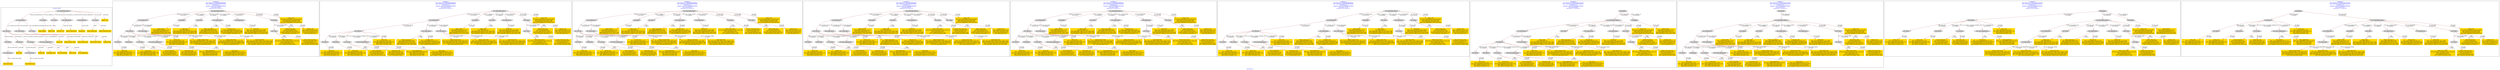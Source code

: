 digraph n0 {
fontcolor="blue"
remincross="true"
label="s02-dma.csv"
subgraph cluster_0 {
label="1-correct model"
n2[style="filled",color="white",fillcolor="lightgray",label="E12_Production1"];
n3[style="filled",color="white",fillcolor="lightgray",label="E21_Person1"];
n4[style="filled",color="white",fillcolor="lightgray",label="E52_Time-Span3"];
n5[style="filled",color="white",fillcolor="lightgray",label="E55_Type2"];
n6[style="filled",color="white",fillcolor="lightgray",label="E67_Birth1"];
n7[style="filled",color="white",fillcolor="lightgray",label="E69_Death1"];
n8[style="filled",color="white",fillcolor="lightgray",label="E74_Group1"];
n9[style="filled",color="white",fillcolor="lightgray",label="E82_Actor_Appellation1"];
n10[style="filled",color="white",fillcolor="lightgray",label="E22_Man-Made_Object1"];
n11[style="filled",color="white",fillcolor="lightgray",label="E30_Right1"];
n12[style="filled",color="white",fillcolor="lightgray",label="E35_Title1"];
n13[style="filled",color="white",fillcolor="lightgray",label="E40_Legal_Body1"];
n14[style="filled",color="white",fillcolor="lightgray",label="E54_Dimension1"];
n15[style="filled",color="white",fillcolor="lightgray",label="E55_Type1"];
n16[style="filled",color="white",fillcolor="lightgray",label="E52_Time-Span1"];
n17[style="filled",color="white",fillcolor="lightgray",label="E52_Time-Span2"];
n18[shape="plaintext",style="filled",fillcolor="gold",label="Artist URI"];
n19[shape="plaintext",style="filled",fillcolor="gold",label="Nationality_URI"];
n20[shape="plaintext",style="filled",fillcolor="gold",label="Object Earliest Date"];
n21[shape="plaintext",style="filled",fillcolor="gold",label="Object Latest Date"];
n22[shape="plaintext",style="filled",fillcolor="gold",label="Death_URI"];
n23[shape="plaintext",style="filled",fillcolor="gold",label="Artist Name"];
n24[shape="plaintext",style="filled",fillcolor="gold",label="Artist Birth Date"];
n25[shape="plaintext",style="filled",fillcolor="gold",label="Object Facet Value 1"];
n26[shape="plaintext",style="filled",fillcolor="gold",label="Artist Death Date"];
n27[shape="plaintext",style="filled",fillcolor="gold",label="Artist Nationality"];
n28[shape="plaintext",style="filled",fillcolor="gold",label="Object Rights"];
n29[shape="plaintext",style="filled",fillcolor="gold",label="Object Title"];
n30[shape="plaintext",style="filled",fillcolor="gold",label="Object Work Type"];
n31[shape="plaintext",style="filled",fillcolor="gold",label="Museum URI"];
n32[shape="plaintext",style="filled",fillcolor="gold",label="dimensions"];
n33[shape="plaintext",style="filled",fillcolor="gold",label="Birth_URI"];
n34[shape="plaintext",style="filled",fillcolor="gold",label="Object Work Type URI"];
n35[shape="plaintext",style="filled",fillcolor="gold",label="Object Link Source"];
n36[shape="plaintext",style="filled",fillcolor="gold",label="Artist Appellation"];
n37[shape="plaintext",style="filled",fillcolor="gold",label="Object_URI"];
n38[shape="plaintext",style="filled",fillcolor="gold",label="Medium URI"];
}
subgraph cluster_1 {
label="candidate 0\nlink coherence:0.06060606060606061\nnode coherence:0.09090909090909091\nconfidence:1.0\nmapping score:0.42196969696969694\ncost:2004.543836\n-precision:0.85-recall:0.73"
n40[style="filled",color="white",fillcolor="lightgray",label="E12_Production1"];
n41[style="filled",color="white",fillcolor="lightgray",label="E21_Person1"];
n42[style="filled",color="white",fillcolor="lightgray",label="E52_Time-Span1"];
n43[style="filled",color="white",fillcolor="lightgray",label="E67_Birth1"];
n44[style="filled",color="white",fillcolor="lightgray",label="E69_Death1"];
n45[style="filled",color="white",fillcolor="lightgray",label="E74_Group1"];
n46[style="filled",color="white",fillcolor="lightgray",label="E82_Actor_Appellation2"];
n47[style="filled",color="white",fillcolor="lightgray",label="E22_Man-Made_Object1"];
n48[style="filled",color="white",fillcolor="lightgray",label="E30_Right1"];
n49[style="filled",color="white",fillcolor="lightgray",label="E35_Title1"];
n50[style="filled",color="white",fillcolor="lightgray",label="E40_Legal_Body1"];
n51[style="filled",color="white",fillcolor="lightgray",label="E54_Dimension1"];
n52[style="filled",color="white",fillcolor="lightgray",label="E55_Type2"];
n53[style="filled",color="white",fillcolor="lightgray",label="E55_Type1"];
n54[shape="plaintext",style="filled",fillcolor="gold",label="Object Earliest Date\n[E52_Time-Span,P82a_begin_of_the_begin,0.397]\n[E52_Time-Span,P82b_end_of_the_end,0.294]\n[E52_Time-Span,P82_at_some_time_within,0.26]\n[E52_Time-Span,label,0.049]"];
n55[shape="plaintext",style="filled",fillcolor="gold",label="Object Work Type\n[E55_Type,label,0.46]\n[E55_Type,classLink,0.338]\n[E34_Inscription,P3_has_note,0.102]\n[E31_Document,classLink,0.1]"];
n56[shape="plaintext",style="filled",fillcolor="gold",label="Medium URI\n[E57_Material,classLink,0.42]\n[E55_Type,classLink,0.413]\n[E74_Group,classLink,0.142]\n[E55_Type,label,0.025]"];
n57[shape="plaintext",style="filled",fillcolor="gold",label="Object Latest Date\n[E52_Time-Span,P82b_end_of_the_end,0.39]\n[E52_Time-Span,P82a_begin_of_the_begin,0.316]\n[E52_Time-Span,P82_at_some_time_within,0.248]\n[E52_Time-Span,label,0.046]"];
n58[shape="plaintext",style="filled",fillcolor="gold",label="Object Facet Value 1\n[E29_Design_or_Procedure,P3_has_note,0.35]\n[E55_Type,label,0.291]\n[E57_Material,label,0.273]\n[E57_Material,classLink,0.086]"];
n59[shape="plaintext",style="filled",fillcolor="gold",label="Artist Nationality\n[E74_Group,label,0.522]\n[E74_Group,classLink,0.36]\n[E55_Type,label,0.063]\n[E21_Person,P3_has_note,0.055]"];
n60[shape="plaintext",style="filled",fillcolor="gold",label="Object Work Type URI\n[E55_Type,classLink,0.582]\n[E55_Type,label,0.22]\n[E74_Group,classLink,0.102]\n[E57_Material,classLink,0.096]"];
n61[shape="plaintext",style="filled",fillcolor="gold",label="Object Rights\n[E30_Right,P3_has_note,0.574]\n[E40_Legal_Body,label,0.22]\n[E8_Acquisition,P3_has_note,0.162]\n[E34_Inscription,P3_has_note,0.044]"];
n62[shape="plaintext",style="filled",fillcolor="gold",label="Object Title\n[E35_Title,label,0.6]\n[E22_Man-Made_Object,P3_has_note,0.146]\n[E73_Information_Object,P3_has_note,0.136]\n[E33_Linguistic_Object,P3_has_note,0.118]"];
n63[shape="plaintext",style="filled",fillcolor="gold",label="Birth_URI\n[E67_Birth,classLink,0.544]\n[E82_Actor_Appellation,classLink,0.179]\n[E21_Person,classLink,0.151]\n[E69_Death,classLink,0.125]"];
n64[shape="plaintext",style="filled",fillcolor="gold",label="Object_URI\n[E22_Man-Made_Object,classLink,0.661]\n[E40_Legal_Body,classLink,0.166]\n[E8_Acquisition,classLink,0.088]\n[E82_Actor_Appellation,classLink,0.086]"];
n65[shape="plaintext",style="filled",fillcolor="gold",label="Death_URI\n[E69_Death,classLink,0.442]\n[E82_Actor_Appellation,classLink,0.206]\n[E67_Birth,classLink,0.191]\n[E21_Person,classLink,0.162]"];
n66[shape="plaintext",style="filled",fillcolor="gold",label="Artist URI\n[E67_Birth,classLink,0.293]\n[E82_Actor_Appellation,classLink,0.279]\n[E21_Person,classLink,0.233]\n[E69_Death,classLink,0.196]"];
n67[shape="plaintext",style="filled",fillcolor="gold",label="Artist Appellation\n[E82_Actor_Appellation,classLink,0.641]\n[E21_Person,classLink,0.211]\n[E67_Birth,classLink,0.088]\n[E69_Death,classLink,0.06]"];
n68[shape="plaintext",style="filled",fillcolor="gold",label="Object Link Source\n[E40_Legal_Body,label,0.488]\n[E30_Right,P3_has_note,0.379]\n[E8_Acquisition,P3_has_note,0.09]\n[E34_Inscription,P3_has_note,0.042]"];
n69[shape="plaintext",style="filled",fillcolor="gold",label="dimensions\n[E54_Dimension,P3_has_note,0.889]\n[E82_Actor_Appellation,label,0.053]\n[E22_Man-Made_Object,P3_has_note,0.039]\n[E33_Linguistic_Object,P3_has_note,0.018]"];
n70[shape="plaintext",style="filled",fillcolor="gold",label="Artist Name\n[E82_Actor_Appellation,label,0.742]\n[E22_Man-Made_Object,P3_has_note,0.094]\n[E8_Acquisition,P3_has_note,0.094]\n[E33_Linguistic_Object,P3_has_note,0.071]"];
n71[shape="plaintext",style="filled",fillcolor="gold",label="Nationality_URI\n[E74_Group,classLink,0.71]\n[E55_Type,classLink,0.169]\n[E57_Material,classLink,0.081]\n[E74_Group,label,0.039]"];
n72[shape="plaintext",style="filled",fillcolor="gold",label="Artist Birth Date\n[E52_Time-Span,P82a_begin_of_the_begin,0.516]\n[E52_Time-Span,P82_at_some_time_within,0.366]\n[E52_Time-Span,P82b_end_of_the_end,0.085]\n[E33_Linguistic_Object,P3_has_note,0.034]"];
n73[shape="plaintext",style="filled",fillcolor="gold",label="Museum URI\n[E40_Legal_Body,classLink,0.34]\n[E22_Man-Made_Object,classLink,0.298]\n[E82_Actor_Appellation,classLink,0.189]\n[E31_Document,classLink,0.173]"];
}
subgraph cluster_2 {
label="candidate 1\nlink coherence:0.06060606060606061\nnode coherence:0.09090909090909091\nconfidence:1.0\nmapping score:0.42196969696969694\ncost:2004.551944\n-precision:0.85-recall:0.73"
n75[style="filled",color="white",fillcolor="lightgray",label="E12_Production1"];
n76[style="filled",color="white",fillcolor="lightgray",label="E21_Person1"];
n77[style="filled",color="white",fillcolor="lightgray",label="E40_Legal_Body1"];
n78[style="filled",color="white",fillcolor="lightgray",label="E52_Time-Span1"];
n79[style="filled",color="white",fillcolor="lightgray",label="E67_Birth1"];
n80[style="filled",color="white",fillcolor="lightgray",label="E69_Death1"];
n81[style="filled",color="white",fillcolor="lightgray",label="E74_Group1"];
n82[style="filled",color="white",fillcolor="lightgray",label="E82_Actor_Appellation2"];
n83[style="filled",color="white",fillcolor="lightgray",label="E22_Man-Made_Object1"];
n84[style="filled",color="white",fillcolor="lightgray",label="E30_Right1"];
n85[style="filled",color="white",fillcolor="lightgray",label="E35_Title1"];
n86[style="filled",color="white",fillcolor="lightgray",label="E54_Dimension1"];
n87[style="filled",color="white",fillcolor="lightgray",label="E55_Type2"];
n88[style="filled",color="white",fillcolor="lightgray",label="E55_Type1"];
n89[shape="plaintext",style="filled",fillcolor="gold",label="Object Earliest Date\n[E52_Time-Span,P82a_begin_of_the_begin,0.397]\n[E52_Time-Span,P82b_end_of_the_end,0.294]\n[E52_Time-Span,P82_at_some_time_within,0.26]\n[E52_Time-Span,label,0.049]"];
n90[shape="plaintext",style="filled",fillcolor="gold",label="Object Work Type\n[E55_Type,label,0.46]\n[E55_Type,classLink,0.338]\n[E34_Inscription,P3_has_note,0.102]\n[E31_Document,classLink,0.1]"];
n91[shape="plaintext",style="filled",fillcolor="gold",label="Medium URI\n[E57_Material,classLink,0.42]\n[E55_Type,classLink,0.413]\n[E74_Group,classLink,0.142]\n[E55_Type,label,0.025]"];
n92[shape="plaintext",style="filled",fillcolor="gold",label="Object Latest Date\n[E52_Time-Span,P82b_end_of_the_end,0.39]\n[E52_Time-Span,P82a_begin_of_the_begin,0.316]\n[E52_Time-Span,P82_at_some_time_within,0.248]\n[E52_Time-Span,label,0.046]"];
n93[shape="plaintext",style="filled",fillcolor="gold",label="Object Facet Value 1\n[E29_Design_or_Procedure,P3_has_note,0.35]\n[E55_Type,label,0.291]\n[E57_Material,label,0.273]\n[E57_Material,classLink,0.086]"];
n94[shape="plaintext",style="filled",fillcolor="gold",label="Artist Nationality\n[E74_Group,label,0.522]\n[E74_Group,classLink,0.36]\n[E55_Type,label,0.063]\n[E21_Person,P3_has_note,0.055]"];
n95[shape="plaintext",style="filled",fillcolor="gold",label="Object Work Type URI\n[E55_Type,classLink,0.582]\n[E55_Type,label,0.22]\n[E74_Group,classLink,0.102]\n[E57_Material,classLink,0.096]"];
n96[shape="plaintext",style="filled",fillcolor="gold",label="Object Rights\n[E30_Right,P3_has_note,0.574]\n[E40_Legal_Body,label,0.22]\n[E8_Acquisition,P3_has_note,0.162]\n[E34_Inscription,P3_has_note,0.044]"];
n97[shape="plaintext",style="filled",fillcolor="gold",label="Object Title\n[E35_Title,label,0.6]\n[E22_Man-Made_Object,P3_has_note,0.146]\n[E73_Information_Object,P3_has_note,0.136]\n[E33_Linguistic_Object,P3_has_note,0.118]"];
n98[shape="plaintext",style="filled",fillcolor="gold",label="Birth_URI\n[E67_Birth,classLink,0.544]\n[E82_Actor_Appellation,classLink,0.179]\n[E21_Person,classLink,0.151]\n[E69_Death,classLink,0.125]"];
n99[shape="plaintext",style="filled",fillcolor="gold",label="Object_URI\n[E22_Man-Made_Object,classLink,0.661]\n[E40_Legal_Body,classLink,0.166]\n[E8_Acquisition,classLink,0.088]\n[E82_Actor_Appellation,classLink,0.086]"];
n100[shape="plaintext",style="filled",fillcolor="gold",label="Death_URI\n[E69_Death,classLink,0.442]\n[E82_Actor_Appellation,classLink,0.206]\n[E67_Birth,classLink,0.191]\n[E21_Person,classLink,0.162]"];
n101[shape="plaintext",style="filled",fillcolor="gold",label="Artist URI\n[E67_Birth,classLink,0.293]\n[E82_Actor_Appellation,classLink,0.279]\n[E21_Person,classLink,0.233]\n[E69_Death,classLink,0.196]"];
n102[shape="plaintext",style="filled",fillcolor="gold",label="Artist Appellation\n[E82_Actor_Appellation,classLink,0.641]\n[E21_Person,classLink,0.211]\n[E67_Birth,classLink,0.088]\n[E69_Death,classLink,0.06]"];
n103[shape="plaintext",style="filled",fillcolor="gold",label="Object Link Source\n[E40_Legal_Body,label,0.488]\n[E30_Right,P3_has_note,0.379]\n[E8_Acquisition,P3_has_note,0.09]\n[E34_Inscription,P3_has_note,0.042]"];
n104[shape="plaintext",style="filled",fillcolor="gold",label="dimensions\n[E54_Dimension,P3_has_note,0.889]\n[E82_Actor_Appellation,label,0.053]\n[E22_Man-Made_Object,P3_has_note,0.039]\n[E33_Linguistic_Object,P3_has_note,0.018]"];
n105[shape="plaintext",style="filled",fillcolor="gold",label="Artist Name\n[E82_Actor_Appellation,label,0.742]\n[E22_Man-Made_Object,P3_has_note,0.094]\n[E8_Acquisition,P3_has_note,0.094]\n[E33_Linguistic_Object,P3_has_note,0.071]"];
n106[shape="plaintext",style="filled",fillcolor="gold",label="Nationality_URI\n[E74_Group,classLink,0.71]\n[E55_Type,classLink,0.169]\n[E57_Material,classLink,0.081]\n[E74_Group,label,0.039]"];
n107[shape="plaintext",style="filled",fillcolor="gold",label="Artist Birth Date\n[E52_Time-Span,P82a_begin_of_the_begin,0.516]\n[E52_Time-Span,P82_at_some_time_within,0.366]\n[E52_Time-Span,P82b_end_of_the_end,0.085]\n[E33_Linguistic_Object,P3_has_note,0.034]"];
n108[shape="plaintext",style="filled",fillcolor="gold",label="Museum URI\n[E40_Legal_Body,classLink,0.34]\n[E22_Man-Made_Object,classLink,0.298]\n[E82_Actor_Appellation,classLink,0.189]\n[E31_Document,classLink,0.173]"];
}
subgraph cluster_3 {
label="candidate 2\nlink coherence:0.06060606060606061\nnode coherence:0.09090909090909091\nconfidence:1.0\nmapping score:0.42196969696969694\ncost:2004.682479\n-precision:0.85-recall:0.73"
n110[style="filled",color="white",fillcolor="lightgray",label="E12_Production1"];
n111[style="filled",color="white",fillcolor="lightgray",label="E21_Person1"];
n112[style="filled",color="white",fillcolor="lightgray",label="E52_Time-Span1"];
n113[style="filled",color="white",fillcolor="lightgray",label="E67_Birth1"];
n114[style="filled",color="white",fillcolor="lightgray",label="E69_Death1"];
n115[style="filled",color="white",fillcolor="lightgray",label="E74_Group1"];
n116[style="filled",color="white",fillcolor="lightgray",label="E82_Actor_Appellation2"];
n117[style="filled",color="white",fillcolor="lightgray",label="E22_Man-Made_Object1"];
n118[style="filled",color="white",fillcolor="lightgray",label="E30_Right1"];
n119[style="filled",color="white",fillcolor="lightgray",label="E35_Title1"];
n120[style="filled",color="white",fillcolor="lightgray",label="E40_Legal_Body1"];
n121[style="filled",color="white",fillcolor="lightgray",label="E54_Dimension1"];
n122[style="filled",color="white",fillcolor="lightgray",label="E55_Type1"];
n123[style="filled",color="white",fillcolor="lightgray",label="E55_Type2"];
n124[shape="plaintext",style="filled",fillcolor="gold",label="Object Earliest Date\n[E52_Time-Span,P82a_begin_of_the_begin,0.397]\n[E52_Time-Span,P82b_end_of_the_end,0.294]\n[E52_Time-Span,P82_at_some_time_within,0.26]\n[E52_Time-Span,label,0.049]"];
n125[shape="plaintext",style="filled",fillcolor="gold",label="Object Work Type\n[E55_Type,label,0.46]\n[E55_Type,classLink,0.338]\n[E34_Inscription,P3_has_note,0.102]\n[E31_Document,classLink,0.1]"];
n126[shape="plaintext",style="filled",fillcolor="gold",label="Medium URI\n[E57_Material,classLink,0.42]\n[E55_Type,classLink,0.413]\n[E74_Group,classLink,0.142]\n[E55_Type,label,0.025]"];
n127[shape="plaintext",style="filled",fillcolor="gold",label="Object Latest Date\n[E52_Time-Span,P82b_end_of_the_end,0.39]\n[E52_Time-Span,P82a_begin_of_the_begin,0.316]\n[E52_Time-Span,P82_at_some_time_within,0.248]\n[E52_Time-Span,label,0.046]"];
n128[shape="plaintext",style="filled",fillcolor="gold",label="Object Facet Value 1\n[E29_Design_or_Procedure,P3_has_note,0.35]\n[E55_Type,label,0.291]\n[E57_Material,label,0.273]\n[E57_Material,classLink,0.086]"];
n129[shape="plaintext",style="filled",fillcolor="gold",label="Artist Nationality\n[E74_Group,label,0.522]\n[E74_Group,classLink,0.36]\n[E55_Type,label,0.063]\n[E21_Person,P3_has_note,0.055]"];
n130[shape="plaintext",style="filled",fillcolor="gold",label="Object Work Type URI\n[E55_Type,classLink,0.582]\n[E55_Type,label,0.22]\n[E74_Group,classLink,0.102]\n[E57_Material,classLink,0.096]"];
n131[shape="plaintext",style="filled",fillcolor="gold",label="Object Rights\n[E30_Right,P3_has_note,0.574]\n[E40_Legal_Body,label,0.22]\n[E8_Acquisition,P3_has_note,0.162]\n[E34_Inscription,P3_has_note,0.044]"];
n132[shape="plaintext",style="filled",fillcolor="gold",label="Object Title\n[E35_Title,label,0.6]\n[E22_Man-Made_Object,P3_has_note,0.146]\n[E73_Information_Object,P3_has_note,0.136]\n[E33_Linguistic_Object,P3_has_note,0.118]"];
n133[shape="plaintext",style="filled",fillcolor="gold",label="Birth_URI\n[E67_Birth,classLink,0.544]\n[E82_Actor_Appellation,classLink,0.179]\n[E21_Person,classLink,0.151]\n[E69_Death,classLink,0.125]"];
n134[shape="plaintext",style="filled",fillcolor="gold",label="Object_URI\n[E22_Man-Made_Object,classLink,0.661]\n[E40_Legal_Body,classLink,0.166]\n[E8_Acquisition,classLink,0.088]\n[E82_Actor_Appellation,classLink,0.086]"];
n135[shape="plaintext",style="filled",fillcolor="gold",label="Death_URI\n[E69_Death,classLink,0.442]\n[E82_Actor_Appellation,classLink,0.206]\n[E67_Birth,classLink,0.191]\n[E21_Person,classLink,0.162]"];
n136[shape="plaintext",style="filled",fillcolor="gold",label="Artist URI\n[E67_Birth,classLink,0.293]\n[E82_Actor_Appellation,classLink,0.279]\n[E21_Person,classLink,0.233]\n[E69_Death,classLink,0.196]"];
n137[shape="plaintext",style="filled",fillcolor="gold",label="Artist Appellation\n[E82_Actor_Appellation,classLink,0.641]\n[E21_Person,classLink,0.211]\n[E67_Birth,classLink,0.088]\n[E69_Death,classLink,0.06]"];
n138[shape="plaintext",style="filled",fillcolor="gold",label="Object Link Source\n[E40_Legal_Body,label,0.488]\n[E30_Right,P3_has_note,0.379]\n[E8_Acquisition,P3_has_note,0.09]\n[E34_Inscription,P3_has_note,0.042]"];
n139[shape="plaintext",style="filled",fillcolor="gold",label="dimensions\n[E54_Dimension,P3_has_note,0.889]\n[E82_Actor_Appellation,label,0.053]\n[E22_Man-Made_Object,P3_has_note,0.039]\n[E33_Linguistic_Object,P3_has_note,0.018]"];
n140[shape="plaintext",style="filled",fillcolor="gold",label="Artist Name\n[E82_Actor_Appellation,label,0.742]\n[E22_Man-Made_Object,P3_has_note,0.094]\n[E8_Acquisition,P3_has_note,0.094]\n[E33_Linguistic_Object,P3_has_note,0.071]"];
n141[shape="plaintext",style="filled",fillcolor="gold",label="Nationality_URI\n[E74_Group,classLink,0.71]\n[E55_Type,classLink,0.169]\n[E57_Material,classLink,0.081]\n[E74_Group,label,0.039]"];
n142[shape="plaintext",style="filled",fillcolor="gold",label="Artist Birth Date\n[E52_Time-Span,P82a_begin_of_the_begin,0.516]\n[E52_Time-Span,P82_at_some_time_within,0.366]\n[E52_Time-Span,P82b_end_of_the_end,0.085]\n[E33_Linguistic_Object,P3_has_note,0.034]"];
n143[shape="plaintext",style="filled",fillcolor="gold",label="Museum URI\n[E40_Legal_Body,classLink,0.34]\n[E22_Man-Made_Object,classLink,0.298]\n[E82_Actor_Appellation,classLink,0.189]\n[E31_Document,classLink,0.173]"];
}
subgraph cluster_4 {
label="candidate 3\nlink coherence:0.06060606060606061\nnode coherence:0.09090909090909091\nconfidence:1.0\nmapping score:0.42196969696969694\ncost:2004.690586\n-precision:0.85-recall:0.73"
n145[style="filled",color="white",fillcolor="lightgray",label="E12_Production1"];
n146[style="filled",color="white",fillcolor="lightgray",label="E21_Person1"];
n147[style="filled",color="white",fillcolor="lightgray",label="E40_Legal_Body1"];
n148[style="filled",color="white",fillcolor="lightgray",label="E52_Time-Span1"];
n149[style="filled",color="white",fillcolor="lightgray",label="E67_Birth1"];
n150[style="filled",color="white",fillcolor="lightgray",label="E69_Death1"];
n151[style="filled",color="white",fillcolor="lightgray",label="E74_Group1"];
n152[style="filled",color="white",fillcolor="lightgray",label="E82_Actor_Appellation2"];
n153[style="filled",color="white",fillcolor="lightgray",label="E22_Man-Made_Object1"];
n154[style="filled",color="white",fillcolor="lightgray",label="E30_Right1"];
n155[style="filled",color="white",fillcolor="lightgray",label="E35_Title1"];
n156[style="filled",color="white",fillcolor="lightgray",label="E54_Dimension1"];
n157[style="filled",color="white",fillcolor="lightgray",label="E55_Type1"];
n158[style="filled",color="white",fillcolor="lightgray",label="E55_Type2"];
n159[shape="plaintext",style="filled",fillcolor="gold",label="Object Earliest Date\n[E52_Time-Span,P82a_begin_of_the_begin,0.397]\n[E52_Time-Span,P82b_end_of_the_end,0.294]\n[E52_Time-Span,P82_at_some_time_within,0.26]\n[E52_Time-Span,label,0.049]"];
n160[shape="plaintext",style="filled",fillcolor="gold",label="Object Work Type\n[E55_Type,label,0.46]\n[E55_Type,classLink,0.338]\n[E34_Inscription,P3_has_note,0.102]\n[E31_Document,classLink,0.1]"];
n161[shape="plaintext",style="filled",fillcolor="gold",label="Medium URI\n[E57_Material,classLink,0.42]\n[E55_Type,classLink,0.413]\n[E74_Group,classLink,0.142]\n[E55_Type,label,0.025]"];
n162[shape="plaintext",style="filled",fillcolor="gold",label="Object Latest Date\n[E52_Time-Span,P82b_end_of_the_end,0.39]\n[E52_Time-Span,P82a_begin_of_the_begin,0.316]\n[E52_Time-Span,P82_at_some_time_within,0.248]\n[E52_Time-Span,label,0.046]"];
n163[shape="plaintext",style="filled",fillcolor="gold",label="Object Facet Value 1\n[E29_Design_or_Procedure,P3_has_note,0.35]\n[E55_Type,label,0.291]\n[E57_Material,label,0.273]\n[E57_Material,classLink,0.086]"];
n164[shape="plaintext",style="filled",fillcolor="gold",label="Artist Nationality\n[E74_Group,label,0.522]\n[E74_Group,classLink,0.36]\n[E55_Type,label,0.063]\n[E21_Person,P3_has_note,0.055]"];
n165[shape="plaintext",style="filled",fillcolor="gold",label="Object Work Type URI\n[E55_Type,classLink,0.582]\n[E55_Type,label,0.22]\n[E74_Group,classLink,0.102]\n[E57_Material,classLink,0.096]"];
n166[shape="plaintext",style="filled",fillcolor="gold",label="Object Rights\n[E30_Right,P3_has_note,0.574]\n[E40_Legal_Body,label,0.22]\n[E8_Acquisition,P3_has_note,0.162]\n[E34_Inscription,P3_has_note,0.044]"];
n167[shape="plaintext",style="filled",fillcolor="gold",label="Object Title\n[E35_Title,label,0.6]\n[E22_Man-Made_Object,P3_has_note,0.146]\n[E73_Information_Object,P3_has_note,0.136]\n[E33_Linguistic_Object,P3_has_note,0.118]"];
n168[shape="plaintext",style="filled",fillcolor="gold",label="Birth_URI\n[E67_Birth,classLink,0.544]\n[E82_Actor_Appellation,classLink,0.179]\n[E21_Person,classLink,0.151]\n[E69_Death,classLink,0.125]"];
n169[shape="plaintext",style="filled",fillcolor="gold",label="Object_URI\n[E22_Man-Made_Object,classLink,0.661]\n[E40_Legal_Body,classLink,0.166]\n[E8_Acquisition,classLink,0.088]\n[E82_Actor_Appellation,classLink,0.086]"];
n170[shape="plaintext",style="filled",fillcolor="gold",label="Death_URI\n[E69_Death,classLink,0.442]\n[E82_Actor_Appellation,classLink,0.206]\n[E67_Birth,classLink,0.191]\n[E21_Person,classLink,0.162]"];
n171[shape="plaintext",style="filled",fillcolor="gold",label="Artist URI\n[E67_Birth,classLink,0.293]\n[E82_Actor_Appellation,classLink,0.279]\n[E21_Person,classLink,0.233]\n[E69_Death,classLink,0.196]"];
n172[shape="plaintext",style="filled",fillcolor="gold",label="Artist Appellation\n[E82_Actor_Appellation,classLink,0.641]\n[E21_Person,classLink,0.211]\n[E67_Birth,classLink,0.088]\n[E69_Death,classLink,0.06]"];
n173[shape="plaintext",style="filled",fillcolor="gold",label="Object Link Source\n[E40_Legal_Body,label,0.488]\n[E30_Right,P3_has_note,0.379]\n[E8_Acquisition,P3_has_note,0.09]\n[E34_Inscription,P3_has_note,0.042]"];
n174[shape="plaintext",style="filled",fillcolor="gold",label="dimensions\n[E54_Dimension,P3_has_note,0.889]\n[E82_Actor_Appellation,label,0.053]\n[E22_Man-Made_Object,P3_has_note,0.039]\n[E33_Linguistic_Object,P3_has_note,0.018]"];
n175[shape="plaintext",style="filled",fillcolor="gold",label="Artist Name\n[E82_Actor_Appellation,label,0.742]\n[E22_Man-Made_Object,P3_has_note,0.094]\n[E8_Acquisition,P3_has_note,0.094]\n[E33_Linguistic_Object,P3_has_note,0.071]"];
n176[shape="plaintext",style="filled",fillcolor="gold",label="Nationality_URI\n[E74_Group,classLink,0.71]\n[E55_Type,classLink,0.169]\n[E57_Material,classLink,0.081]\n[E74_Group,label,0.039]"];
n177[shape="plaintext",style="filled",fillcolor="gold",label="Artist Birth Date\n[E52_Time-Span,P82a_begin_of_the_begin,0.516]\n[E52_Time-Span,P82_at_some_time_within,0.366]\n[E52_Time-Span,P82b_end_of_the_end,0.085]\n[E33_Linguistic_Object,P3_has_note,0.034]"];
n178[shape="plaintext",style="filled",fillcolor="gold",label="Museum URI\n[E40_Legal_Body,classLink,0.34]\n[E22_Man-Made_Object,classLink,0.298]\n[E82_Actor_Appellation,classLink,0.189]\n[E31_Document,classLink,0.173]"];
}
subgraph cluster_5 {
label="candidate 4\nlink coherence:0.06060606060606061\nnode coherence:0.09090909090909091\nconfidence:1.0\nmapping score:0.42196969696969694\ncost:2004.739691\n-precision:0.85-recall:0.73"
n180[style="filled",color="white",fillcolor="lightgray",label="E12_Production1"];
n181[style="filled",color="white",fillcolor="lightgray",label="E21_Person1"];
n182[style="filled",color="white",fillcolor="lightgray",label="E52_Time-Span1"];
n183[style="filled",color="white",fillcolor="lightgray",label="E67_Birth1"];
n184[style="filled",color="white",fillcolor="lightgray",label="E69_Death1"];
n185[style="filled",color="white",fillcolor="lightgray",label="E74_Group1"];
n186[style="filled",color="white",fillcolor="lightgray",label="E82_Actor_Appellation2"];
n187[style="filled",color="white",fillcolor="lightgray",label="E22_Man-Made_Object1"];
n188[style="filled",color="white",fillcolor="lightgray",label="E30_Right1"];
n189[style="filled",color="white",fillcolor="lightgray",label="E35_Title1"];
n190[style="filled",color="white",fillcolor="lightgray",label="E40_Legal_Body1"];
n191[style="filled",color="white",fillcolor="lightgray",label="E54_Dimension1"];
n192[style="filled",color="white",fillcolor="lightgray",label="E55_Type2"];
n193[style="filled",color="white",fillcolor="lightgray",label="E55_Type1"];
n194[shape="plaintext",style="filled",fillcolor="gold",label="Object Earliest Date\n[E52_Time-Span,P82a_begin_of_the_begin,0.397]\n[E52_Time-Span,P82b_end_of_the_end,0.294]\n[E52_Time-Span,P82_at_some_time_within,0.26]\n[E52_Time-Span,label,0.049]"];
n195[shape="plaintext",style="filled",fillcolor="gold",label="Object Work Type\n[E55_Type,label,0.46]\n[E55_Type,classLink,0.338]\n[E34_Inscription,P3_has_note,0.102]\n[E31_Document,classLink,0.1]"];
n196[shape="plaintext",style="filled",fillcolor="gold",label="Medium URI\n[E57_Material,classLink,0.42]\n[E55_Type,classLink,0.413]\n[E74_Group,classLink,0.142]\n[E55_Type,label,0.025]"];
n197[shape="plaintext",style="filled",fillcolor="gold",label="Object Latest Date\n[E52_Time-Span,P82b_end_of_the_end,0.39]\n[E52_Time-Span,P82a_begin_of_the_begin,0.316]\n[E52_Time-Span,P82_at_some_time_within,0.248]\n[E52_Time-Span,label,0.046]"];
n198[shape="plaintext",style="filled",fillcolor="gold",label="Object Facet Value 1\n[E29_Design_or_Procedure,P3_has_note,0.35]\n[E55_Type,label,0.291]\n[E57_Material,label,0.273]\n[E57_Material,classLink,0.086]"];
n199[shape="plaintext",style="filled",fillcolor="gold",label="Artist Nationality\n[E74_Group,label,0.522]\n[E74_Group,classLink,0.36]\n[E55_Type,label,0.063]\n[E21_Person,P3_has_note,0.055]"];
n200[shape="plaintext",style="filled",fillcolor="gold",label="Object Work Type URI\n[E55_Type,classLink,0.582]\n[E55_Type,label,0.22]\n[E74_Group,classLink,0.102]\n[E57_Material,classLink,0.096]"];
n201[shape="plaintext",style="filled",fillcolor="gold",label="Object Rights\n[E30_Right,P3_has_note,0.574]\n[E40_Legal_Body,label,0.22]\n[E8_Acquisition,P3_has_note,0.162]\n[E34_Inscription,P3_has_note,0.044]"];
n202[shape="plaintext",style="filled",fillcolor="gold",label="Object Title\n[E35_Title,label,0.6]\n[E22_Man-Made_Object,P3_has_note,0.146]\n[E73_Information_Object,P3_has_note,0.136]\n[E33_Linguistic_Object,P3_has_note,0.118]"];
n203[shape="plaintext",style="filled",fillcolor="gold",label="Birth_URI\n[E67_Birth,classLink,0.544]\n[E82_Actor_Appellation,classLink,0.179]\n[E21_Person,classLink,0.151]\n[E69_Death,classLink,0.125]"];
n204[shape="plaintext",style="filled",fillcolor="gold",label="Object_URI\n[E22_Man-Made_Object,classLink,0.661]\n[E40_Legal_Body,classLink,0.166]\n[E8_Acquisition,classLink,0.088]\n[E82_Actor_Appellation,classLink,0.086]"];
n205[shape="plaintext",style="filled",fillcolor="gold",label="Death_URI\n[E69_Death,classLink,0.442]\n[E82_Actor_Appellation,classLink,0.206]\n[E67_Birth,classLink,0.191]\n[E21_Person,classLink,0.162]"];
n206[shape="plaintext",style="filled",fillcolor="gold",label="Artist URI\n[E67_Birth,classLink,0.293]\n[E82_Actor_Appellation,classLink,0.279]\n[E21_Person,classLink,0.233]\n[E69_Death,classLink,0.196]"];
n207[shape="plaintext",style="filled",fillcolor="gold",label="Artist Appellation\n[E82_Actor_Appellation,classLink,0.641]\n[E21_Person,classLink,0.211]\n[E67_Birth,classLink,0.088]\n[E69_Death,classLink,0.06]"];
n208[shape="plaintext",style="filled",fillcolor="gold",label="Object Link Source\n[E40_Legal_Body,label,0.488]\n[E30_Right,P3_has_note,0.379]\n[E8_Acquisition,P3_has_note,0.09]\n[E34_Inscription,P3_has_note,0.042]"];
n209[shape="plaintext",style="filled",fillcolor="gold",label="dimensions\n[E54_Dimension,P3_has_note,0.889]\n[E82_Actor_Appellation,label,0.053]\n[E22_Man-Made_Object,P3_has_note,0.039]\n[E33_Linguistic_Object,P3_has_note,0.018]"];
n210[shape="plaintext",style="filled",fillcolor="gold",label="Artist Name\n[E82_Actor_Appellation,label,0.742]\n[E22_Man-Made_Object,P3_has_note,0.094]\n[E8_Acquisition,P3_has_note,0.094]\n[E33_Linguistic_Object,P3_has_note,0.071]"];
n211[shape="plaintext",style="filled",fillcolor="gold",label="Nationality_URI\n[E74_Group,classLink,0.71]\n[E55_Type,classLink,0.169]\n[E57_Material,classLink,0.081]\n[E74_Group,label,0.039]"];
n212[shape="plaintext",style="filled",fillcolor="gold",label="Artist Birth Date\n[E52_Time-Span,P82a_begin_of_the_begin,0.516]\n[E52_Time-Span,P82_at_some_time_within,0.366]\n[E52_Time-Span,P82b_end_of_the_end,0.085]\n[E33_Linguistic_Object,P3_has_note,0.034]"];
n213[shape="plaintext",style="filled",fillcolor="gold",label="Museum URI\n[E40_Legal_Body,classLink,0.34]\n[E22_Man-Made_Object,classLink,0.298]\n[E82_Actor_Appellation,classLink,0.189]\n[E31_Document,classLink,0.173]"];
}
subgraph cluster_6 {
label="candidate 5\nlink coherence:0.06060606060606061\nnode coherence:0.09090909090909091\nconfidence:1.0\nmapping score:0.42196969696969694\ncost:2004.747799\n-precision:0.85-recall:0.73"
n215[style="filled",color="white",fillcolor="lightgray",label="E12_Production1"];
n216[style="filled",color="white",fillcolor="lightgray",label="E21_Person1"];
n217[style="filled",color="white",fillcolor="lightgray",label="E40_Legal_Body1"];
n218[style="filled",color="white",fillcolor="lightgray",label="E52_Time-Span1"];
n219[style="filled",color="white",fillcolor="lightgray",label="E67_Birth1"];
n220[style="filled",color="white",fillcolor="lightgray",label="E69_Death1"];
n221[style="filled",color="white",fillcolor="lightgray",label="E74_Group1"];
n222[style="filled",color="white",fillcolor="lightgray",label="E82_Actor_Appellation2"];
n223[style="filled",color="white",fillcolor="lightgray",label="E22_Man-Made_Object1"];
n224[style="filled",color="white",fillcolor="lightgray",label="E30_Right1"];
n225[style="filled",color="white",fillcolor="lightgray",label="E35_Title1"];
n226[style="filled",color="white",fillcolor="lightgray",label="E54_Dimension1"];
n227[style="filled",color="white",fillcolor="lightgray",label="E55_Type2"];
n228[style="filled",color="white",fillcolor="lightgray",label="E55_Type1"];
n229[shape="plaintext",style="filled",fillcolor="gold",label="Object Earliest Date\n[E52_Time-Span,P82a_begin_of_the_begin,0.397]\n[E52_Time-Span,P82b_end_of_the_end,0.294]\n[E52_Time-Span,P82_at_some_time_within,0.26]\n[E52_Time-Span,label,0.049]"];
n230[shape="plaintext",style="filled",fillcolor="gold",label="Object Work Type\n[E55_Type,label,0.46]\n[E55_Type,classLink,0.338]\n[E34_Inscription,P3_has_note,0.102]\n[E31_Document,classLink,0.1]"];
n231[shape="plaintext",style="filled",fillcolor="gold",label="Medium URI\n[E57_Material,classLink,0.42]\n[E55_Type,classLink,0.413]\n[E74_Group,classLink,0.142]\n[E55_Type,label,0.025]"];
n232[shape="plaintext",style="filled",fillcolor="gold",label="Object Latest Date\n[E52_Time-Span,P82b_end_of_the_end,0.39]\n[E52_Time-Span,P82a_begin_of_the_begin,0.316]\n[E52_Time-Span,P82_at_some_time_within,0.248]\n[E52_Time-Span,label,0.046]"];
n233[shape="plaintext",style="filled",fillcolor="gold",label="Object Facet Value 1\n[E29_Design_or_Procedure,P3_has_note,0.35]\n[E55_Type,label,0.291]\n[E57_Material,label,0.273]\n[E57_Material,classLink,0.086]"];
n234[shape="plaintext",style="filled",fillcolor="gold",label="Artist Nationality\n[E74_Group,label,0.522]\n[E74_Group,classLink,0.36]\n[E55_Type,label,0.063]\n[E21_Person,P3_has_note,0.055]"];
n235[shape="plaintext",style="filled",fillcolor="gold",label="Object Work Type URI\n[E55_Type,classLink,0.582]\n[E55_Type,label,0.22]\n[E74_Group,classLink,0.102]\n[E57_Material,classLink,0.096]"];
n236[shape="plaintext",style="filled",fillcolor="gold",label="Object Rights\n[E30_Right,P3_has_note,0.574]\n[E40_Legal_Body,label,0.22]\n[E8_Acquisition,P3_has_note,0.162]\n[E34_Inscription,P3_has_note,0.044]"];
n237[shape="plaintext",style="filled",fillcolor="gold",label="Object Title\n[E35_Title,label,0.6]\n[E22_Man-Made_Object,P3_has_note,0.146]\n[E73_Information_Object,P3_has_note,0.136]\n[E33_Linguistic_Object,P3_has_note,0.118]"];
n238[shape="plaintext",style="filled",fillcolor="gold",label="Birth_URI\n[E67_Birth,classLink,0.544]\n[E82_Actor_Appellation,classLink,0.179]\n[E21_Person,classLink,0.151]\n[E69_Death,classLink,0.125]"];
n239[shape="plaintext",style="filled",fillcolor="gold",label="Object_URI\n[E22_Man-Made_Object,classLink,0.661]\n[E40_Legal_Body,classLink,0.166]\n[E8_Acquisition,classLink,0.088]\n[E82_Actor_Appellation,classLink,0.086]"];
n240[shape="plaintext",style="filled",fillcolor="gold",label="Death_URI\n[E69_Death,classLink,0.442]\n[E82_Actor_Appellation,classLink,0.206]\n[E67_Birth,classLink,0.191]\n[E21_Person,classLink,0.162]"];
n241[shape="plaintext",style="filled",fillcolor="gold",label="Artist URI\n[E67_Birth,classLink,0.293]\n[E82_Actor_Appellation,classLink,0.279]\n[E21_Person,classLink,0.233]\n[E69_Death,classLink,0.196]"];
n242[shape="plaintext",style="filled",fillcolor="gold",label="Artist Appellation\n[E82_Actor_Appellation,classLink,0.641]\n[E21_Person,classLink,0.211]\n[E67_Birth,classLink,0.088]\n[E69_Death,classLink,0.06]"];
n243[shape="plaintext",style="filled",fillcolor="gold",label="Object Link Source\n[E40_Legal_Body,label,0.488]\n[E30_Right,P3_has_note,0.379]\n[E8_Acquisition,P3_has_note,0.09]\n[E34_Inscription,P3_has_note,0.042]"];
n244[shape="plaintext",style="filled",fillcolor="gold",label="dimensions\n[E54_Dimension,P3_has_note,0.889]\n[E82_Actor_Appellation,label,0.053]\n[E22_Man-Made_Object,P3_has_note,0.039]\n[E33_Linguistic_Object,P3_has_note,0.018]"];
n245[shape="plaintext",style="filled",fillcolor="gold",label="Artist Name\n[E82_Actor_Appellation,label,0.742]\n[E22_Man-Made_Object,P3_has_note,0.094]\n[E8_Acquisition,P3_has_note,0.094]\n[E33_Linguistic_Object,P3_has_note,0.071]"];
n246[shape="plaintext",style="filled",fillcolor="gold",label="Nationality_URI\n[E74_Group,classLink,0.71]\n[E55_Type,classLink,0.169]\n[E57_Material,classLink,0.081]\n[E74_Group,label,0.039]"];
n247[shape="plaintext",style="filled",fillcolor="gold",label="Artist Birth Date\n[E52_Time-Span,P82a_begin_of_the_begin,0.516]\n[E52_Time-Span,P82_at_some_time_within,0.366]\n[E52_Time-Span,P82b_end_of_the_end,0.085]\n[E33_Linguistic_Object,P3_has_note,0.034]"];
n248[shape="plaintext",style="filled",fillcolor="gold",label="Museum URI\n[E40_Legal_Body,classLink,0.34]\n[E22_Man-Made_Object,classLink,0.298]\n[E82_Actor_Appellation,classLink,0.189]\n[E31_Document,classLink,0.173]"];
}
subgraph cluster_7 {
label="candidate 6\nlink coherence:0.058823529411764705\nnode coherence:0.09090909090909091\nconfidence:1.0\nmapping score:0.42196969696969694\ncost:2004.839948\n-precision:0.71-recall:0.67"
n250[style="filled",color="white",fillcolor="lightgray",label="E12_Production1"];
n251[style="filled",color="white",fillcolor="lightgray",label="E21_Person1"];
n252[style="filled",color="white",fillcolor="lightgray",label="E52_Time-Span1"];
n253[style="filled",color="white",fillcolor="lightgray",label="E67_Birth1"];
n254[style="filled",color="white",fillcolor="lightgray",label="E69_Death1"];
n255[style="filled",color="white",fillcolor="lightgray",label="E74_Group1"];
n256[style="filled",color="white",fillcolor="lightgray",label="E82_Actor_Appellation2"];
n257[style="filled",color="white",fillcolor="lightgray",label="E22_Man-Made_Object1"];
n258[style="filled",color="white",fillcolor="lightgray",label="E35_Title1"];
n259[style="filled",color="white",fillcolor="lightgray",label="E40_Legal_Body1"];
n260[style="filled",color="white",fillcolor="lightgray",label="E54_Dimension1"];
n261[style="filled",color="white",fillcolor="lightgray",label="E55_Type2"];
n262[style="filled",color="white",fillcolor="lightgray",label="E38_Image1"];
n263[style="filled",color="white",fillcolor="lightgray",label="E30_Right1"];
n264[style="filled",color="white",fillcolor="lightgray",label="E55_Type1"];
n265[shape="plaintext",style="filled",fillcolor="gold",label="Object Earliest Date\n[E52_Time-Span,P82a_begin_of_the_begin,0.397]\n[E52_Time-Span,P82b_end_of_the_end,0.294]\n[E52_Time-Span,P82_at_some_time_within,0.26]\n[E52_Time-Span,label,0.049]"];
n266[shape="plaintext",style="filled",fillcolor="gold",label="Object Work Type\n[E55_Type,label,0.46]\n[E55_Type,classLink,0.338]\n[E34_Inscription,P3_has_note,0.102]\n[E31_Document,classLink,0.1]"];
n267[shape="plaintext",style="filled",fillcolor="gold",label="Medium URI\n[E57_Material,classLink,0.42]\n[E55_Type,classLink,0.413]\n[E74_Group,classLink,0.142]\n[E55_Type,label,0.025]"];
n268[shape="plaintext",style="filled",fillcolor="gold",label="Object Latest Date\n[E52_Time-Span,P82b_end_of_the_end,0.39]\n[E52_Time-Span,P82a_begin_of_the_begin,0.316]\n[E52_Time-Span,P82_at_some_time_within,0.248]\n[E52_Time-Span,label,0.046]"];
n269[shape="plaintext",style="filled",fillcolor="gold",label="Object Facet Value 1\n[E29_Design_or_Procedure,P3_has_note,0.35]\n[E55_Type,label,0.291]\n[E57_Material,label,0.273]\n[E57_Material,classLink,0.086]"];
n270[shape="plaintext",style="filled",fillcolor="gold",label="Artist Nationality\n[E74_Group,label,0.522]\n[E74_Group,classLink,0.36]\n[E55_Type,label,0.063]\n[E21_Person,P3_has_note,0.055]"];
n271[shape="plaintext",style="filled",fillcolor="gold",label="Object Work Type URI\n[E55_Type,classLink,0.582]\n[E55_Type,label,0.22]\n[E74_Group,classLink,0.102]\n[E57_Material,classLink,0.096]"];
n272[shape="plaintext",style="filled",fillcolor="gold",label="Object Rights\n[E30_Right,P3_has_note,0.574]\n[E40_Legal_Body,label,0.22]\n[E8_Acquisition,P3_has_note,0.162]\n[E34_Inscription,P3_has_note,0.044]"];
n273[shape="plaintext",style="filled",fillcolor="gold",label="Object Title\n[E35_Title,label,0.6]\n[E22_Man-Made_Object,P3_has_note,0.146]\n[E73_Information_Object,P3_has_note,0.136]\n[E33_Linguistic_Object,P3_has_note,0.118]"];
n274[shape="plaintext",style="filled",fillcolor="gold",label="Birth_URI\n[E67_Birth,classLink,0.544]\n[E82_Actor_Appellation,classLink,0.179]\n[E21_Person,classLink,0.151]\n[E69_Death,classLink,0.125]"];
n275[shape="plaintext",style="filled",fillcolor="gold",label="Object_URI\n[E22_Man-Made_Object,classLink,0.661]\n[E40_Legal_Body,classLink,0.166]\n[E8_Acquisition,classLink,0.088]\n[E82_Actor_Appellation,classLink,0.086]"];
n276[shape="plaintext",style="filled",fillcolor="gold",label="Death_URI\n[E69_Death,classLink,0.442]\n[E82_Actor_Appellation,classLink,0.206]\n[E67_Birth,classLink,0.191]\n[E21_Person,classLink,0.162]"];
n277[shape="plaintext",style="filled",fillcolor="gold",label="Artist URI\n[E67_Birth,classLink,0.293]\n[E82_Actor_Appellation,classLink,0.279]\n[E21_Person,classLink,0.233]\n[E69_Death,classLink,0.196]"];
n278[shape="plaintext",style="filled",fillcolor="gold",label="Artist Appellation\n[E82_Actor_Appellation,classLink,0.641]\n[E21_Person,classLink,0.211]\n[E67_Birth,classLink,0.088]\n[E69_Death,classLink,0.06]"];
n279[shape="plaintext",style="filled",fillcolor="gold",label="Object Link Source\n[E40_Legal_Body,label,0.488]\n[E30_Right,P3_has_note,0.379]\n[E8_Acquisition,P3_has_note,0.09]\n[E34_Inscription,P3_has_note,0.042]"];
n280[shape="plaintext",style="filled",fillcolor="gold",label="dimensions\n[E54_Dimension,P3_has_note,0.889]\n[E82_Actor_Appellation,label,0.053]\n[E22_Man-Made_Object,P3_has_note,0.039]\n[E33_Linguistic_Object,P3_has_note,0.018]"];
n281[shape="plaintext",style="filled",fillcolor="gold",label="Artist Name\n[E82_Actor_Appellation,label,0.742]\n[E22_Man-Made_Object,P3_has_note,0.094]\n[E8_Acquisition,P3_has_note,0.094]\n[E33_Linguistic_Object,P3_has_note,0.071]"];
n282[shape="plaintext",style="filled",fillcolor="gold",label="Nationality_URI\n[E74_Group,classLink,0.71]\n[E55_Type,classLink,0.169]\n[E57_Material,classLink,0.081]\n[E74_Group,label,0.039]"];
n283[shape="plaintext",style="filled",fillcolor="gold",label="Artist Birth Date\n[E52_Time-Span,P82a_begin_of_the_begin,0.516]\n[E52_Time-Span,P82_at_some_time_within,0.366]\n[E52_Time-Span,P82b_end_of_the_end,0.085]\n[E33_Linguistic_Object,P3_has_note,0.034]"];
n284[shape="plaintext",style="filled",fillcolor="gold",label="Museum URI\n[E40_Legal_Body,classLink,0.34]\n[E22_Man-Made_Object,classLink,0.298]\n[E82_Actor_Appellation,classLink,0.189]\n[E31_Document,classLink,0.173]"];
}
subgraph cluster_8 {
label="candidate 7\nlink coherence:0.058823529411764705\nnode coherence:0.09090909090909091\nconfidence:1.0\nmapping score:0.42196969696969694\ncost:2004.84518\n-precision:0.79-recall:0.73"
n286[style="filled",color="white",fillcolor="lightgray",label="E12_Production1"];
n287[style="filled",color="white",fillcolor="lightgray",label="E21_Person1"];
n288[style="filled",color="white",fillcolor="lightgray",label="E52_Time-Span1"];
n289[style="filled",color="white",fillcolor="lightgray",label="E67_Birth1"];
n290[style="filled",color="white",fillcolor="lightgray",label="E69_Death1"];
n291[style="filled",color="white",fillcolor="lightgray",label="E74_Group1"];
n292[style="filled",color="white",fillcolor="lightgray",label="E82_Actor_Appellation2"];
n293[style="filled",color="white",fillcolor="lightgray",label="E22_Man-Made_Object1"];
n294[style="filled",color="white",fillcolor="lightgray",label="E30_Right1"];
n295[style="filled",color="white",fillcolor="lightgray",label="E35_Title1"];
n296[style="filled",color="white",fillcolor="lightgray",label="E40_Legal_Body1"];
n297[style="filled",color="white",fillcolor="lightgray",label="E54_Dimension1"];
n298[style="filled",color="white",fillcolor="lightgray",label="E55_Type2"];
n299[style="filled",color="white",fillcolor="lightgray",label="E38_Image1"];
n300[style="filled",color="white",fillcolor="lightgray",label="E55_Type1"];
n301[shape="plaintext",style="filled",fillcolor="gold",label="Object Earliest Date\n[E52_Time-Span,P82a_begin_of_the_begin,0.397]\n[E52_Time-Span,P82b_end_of_the_end,0.294]\n[E52_Time-Span,P82_at_some_time_within,0.26]\n[E52_Time-Span,label,0.049]"];
n302[shape="plaintext",style="filled",fillcolor="gold",label="Object Work Type\n[E55_Type,label,0.46]\n[E55_Type,classLink,0.338]\n[E34_Inscription,P3_has_note,0.102]\n[E31_Document,classLink,0.1]"];
n303[shape="plaintext",style="filled",fillcolor="gold",label="Medium URI\n[E57_Material,classLink,0.42]\n[E55_Type,classLink,0.413]\n[E74_Group,classLink,0.142]\n[E55_Type,label,0.025]"];
n304[shape="plaintext",style="filled",fillcolor="gold",label="Object Latest Date\n[E52_Time-Span,P82b_end_of_the_end,0.39]\n[E52_Time-Span,P82a_begin_of_the_begin,0.316]\n[E52_Time-Span,P82_at_some_time_within,0.248]\n[E52_Time-Span,label,0.046]"];
n305[shape="plaintext",style="filled",fillcolor="gold",label="Object Facet Value 1\n[E29_Design_or_Procedure,P3_has_note,0.35]\n[E55_Type,label,0.291]\n[E57_Material,label,0.273]\n[E57_Material,classLink,0.086]"];
n306[shape="plaintext",style="filled",fillcolor="gold",label="Artist Nationality\n[E74_Group,label,0.522]\n[E74_Group,classLink,0.36]\n[E55_Type,label,0.063]\n[E21_Person,P3_has_note,0.055]"];
n307[shape="plaintext",style="filled",fillcolor="gold",label="Object Work Type URI\n[E55_Type,classLink,0.582]\n[E55_Type,label,0.22]\n[E74_Group,classLink,0.102]\n[E57_Material,classLink,0.096]"];
n308[shape="plaintext",style="filled",fillcolor="gold",label="Object Rights\n[E30_Right,P3_has_note,0.574]\n[E40_Legal_Body,label,0.22]\n[E8_Acquisition,P3_has_note,0.162]\n[E34_Inscription,P3_has_note,0.044]"];
n309[shape="plaintext",style="filled",fillcolor="gold",label="Object Title\n[E35_Title,label,0.6]\n[E22_Man-Made_Object,P3_has_note,0.146]\n[E73_Information_Object,P3_has_note,0.136]\n[E33_Linguistic_Object,P3_has_note,0.118]"];
n310[shape="plaintext",style="filled",fillcolor="gold",label="Birth_URI\n[E67_Birth,classLink,0.544]\n[E82_Actor_Appellation,classLink,0.179]\n[E21_Person,classLink,0.151]\n[E69_Death,classLink,0.125]"];
n311[shape="plaintext",style="filled",fillcolor="gold",label="Object_URI\n[E22_Man-Made_Object,classLink,0.661]\n[E40_Legal_Body,classLink,0.166]\n[E8_Acquisition,classLink,0.088]\n[E82_Actor_Appellation,classLink,0.086]"];
n312[shape="plaintext",style="filled",fillcolor="gold",label="Death_URI\n[E69_Death,classLink,0.442]\n[E82_Actor_Appellation,classLink,0.206]\n[E67_Birth,classLink,0.191]\n[E21_Person,classLink,0.162]"];
n313[shape="plaintext",style="filled",fillcolor="gold",label="Artist URI\n[E67_Birth,classLink,0.293]\n[E82_Actor_Appellation,classLink,0.279]\n[E21_Person,classLink,0.233]\n[E69_Death,classLink,0.196]"];
n314[shape="plaintext",style="filled",fillcolor="gold",label="Artist Appellation\n[E82_Actor_Appellation,classLink,0.641]\n[E21_Person,classLink,0.211]\n[E67_Birth,classLink,0.088]\n[E69_Death,classLink,0.06]"];
n315[shape="plaintext",style="filled",fillcolor="gold",label="Object Link Source\n[E40_Legal_Body,label,0.488]\n[E30_Right,P3_has_note,0.379]\n[E8_Acquisition,P3_has_note,0.09]\n[E34_Inscription,P3_has_note,0.042]"];
n316[shape="plaintext",style="filled",fillcolor="gold",label="dimensions\n[E54_Dimension,P3_has_note,0.889]\n[E82_Actor_Appellation,label,0.053]\n[E22_Man-Made_Object,P3_has_note,0.039]\n[E33_Linguistic_Object,P3_has_note,0.018]"];
n317[shape="plaintext",style="filled",fillcolor="gold",label="Artist Name\n[E82_Actor_Appellation,label,0.742]\n[E22_Man-Made_Object,P3_has_note,0.094]\n[E8_Acquisition,P3_has_note,0.094]\n[E33_Linguistic_Object,P3_has_note,0.071]"];
n318[shape="plaintext",style="filled",fillcolor="gold",label="Nationality_URI\n[E74_Group,classLink,0.71]\n[E55_Type,classLink,0.169]\n[E57_Material,classLink,0.081]\n[E74_Group,label,0.039]"];
n319[shape="plaintext",style="filled",fillcolor="gold",label="Artist Birth Date\n[E52_Time-Span,P82a_begin_of_the_begin,0.516]\n[E52_Time-Span,P82_at_some_time_within,0.366]\n[E52_Time-Span,P82b_end_of_the_end,0.085]\n[E33_Linguistic_Object,P3_has_note,0.034]"];
n320[shape="plaintext",style="filled",fillcolor="gold",label="Museum URI\n[E40_Legal_Body,classLink,0.34]\n[E22_Man-Made_Object,classLink,0.298]\n[E82_Actor_Appellation,classLink,0.189]\n[E31_Document,classLink,0.173]"];
}
subgraph cluster_9 {
label="candidate 8\nlink coherence:0.058823529411764705\nnode coherence:0.09090909090909091\nconfidence:1.0\nmapping score:0.42196969696969694\ncost:2004.848282\n-precision:0.64-recall:0.6"
n322[style="filled",color="white",fillcolor="lightgray",label="E12_Production1"];
n323[style="filled",color="white",fillcolor="lightgray",label="E52_Time-Span1"];
n324[style="filled",color="white",fillcolor="lightgray",label="E21_Person1"];
n325[style="filled",color="white",fillcolor="lightgray",label="E67_Birth1"];
n326[style="filled",color="white",fillcolor="lightgray",label="E69_Death1"];
n327[style="filled",color="white",fillcolor="lightgray",label="E74_Group1"];
n328[style="filled",color="white",fillcolor="lightgray",label="E82_Actor_Appellation1"];
n329[style="filled",color="white",fillcolor="lightgray",label="E22_Man-Made_Object1"];
n330[style="filled",color="white",fillcolor="lightgray",label="E35_Title1"];
n331[style="filled",color="white",fillcolor="lightgray",label="E40_Legal_Body1"];
n332[style="filled",color="white",fillcolor="lightgray",label="E54_Dimension1"];
n333[style="filled",color="white",fillcolor="lightgray",label="E55_Type2"];
n334[style="filled",color="white",fillcolor="lightgray",label="E38_Image1"];
n335[style="filled",color="white",fillcolor="lightgray",label="E30_Right1"];
n336[style="filled",color="white",fillcolor="lightgray",label="E55_Type1"];
n337[shape="plaintext",style="filled",fillcolor="gold",label="Object Earliest Date\n[E52_Time-Span,P82a_begin_of_the_begin,0.397]\n[E52_Time-Span,P82b_end_of_the_end,0.294]\n[E52_Time-Span,P82_at_some_time_within,0.26]\n[E52_Time-Span,label,0.049]"];
n338[shape="plaintext",style="filled",fillcolor="gold",label="Object Work Type\n[E55_Type,label,0.46]\n[E55_Type,classLink,0.338]\n[E34_Inscription,P3_has_note,0.102]\n[E31_Document,classLink,0.1]"];
n339[shape="plaintext",style="filled",fillcolor="gold",label="Medium URI\n[E57_Material,classLink,0.42]\n[E55_Type,classLink,0.413]\n[E74_Group,classLink,0.142]\n[E55_Type,label,0.025]"];
n340[shape="plaintext",style="filled",fillcolor="gold",label="Object Latest Date\n[E52_Time-Span,P82b_end_of_the_end,0.39]\n[E52_Time-Span,P82a_begin_of_the_begin,0.316]\n[E52_Time-Span,P82_at_some_time_within,0.248]\n[E52_Time-Span,label,0.046]"];
n341[shape="plaintext",style="filled",fillcolor="gold",label="Object Facet Value 1\n[E29_Design_or_Procedure,P3_has_note,0.35]\n[E55_Type,label,0.291]\n[E57_Material,label,0.273]\n[E57_Material,classLink,0.086]"];
n342[shape="plaintext",style="filled",fillcolor="gold",label="Artist Name\n[E82_Actor_Appellation,label,0.742]\n[E22_Man-Made_Object,P3_has_note,0.094]\n[E8_Acquisition,P3_has_note,0.094]\n[E33_Linguistic_Object,P3_has_note,0.071]"];
n343[shape="plaintext",style="filled",fillcolor="gold",label="Artist Nationality\n[E74_Group,label,0.522]\n[E74_Group,classLink,0.36]\n[E55_Type,label,0.063]\n[E21_Person,P3_has_note,0.055]"];
n344[shape="plaintext",style="filled",fillcolor="gold",label="Object Work Type URI\n[E55_Type,classLink,0.582]\n[E55_Type,label,0.22]\n[E74_Group,classLink,0.102]\n[E57_Material,classLink,0.096]"];
n345[shape="plaintext",style="filled",fillcolor="gold",label="Object Rights\n[E30_Right,P3_has_note,0.574]\n[E40_Legal_Body,label,0.22]\n[E8_Acquisition,P3_has_note,0.162]\n[E34_Inscription,P3_has_note,0.044]"];
n346[shape="plaintext",style="filled",fillcolor="gold",label="Object Title\n[E35_Title,label,0.6]\n[E22_Man-Made_Object,P3_has_note,0.146]\n[E73_Information_Object,P3_has_note,0.136]\n[E33_Linguistic_Object,P3_has_note,0.118]"];
n347[shape="plaintext",style="filled",fillcolor="gold",label="Birth_URI\n[E67_Birth,classLink,0.544]\n[E82_Actor_Appellation,classLink,0.179]\n[E21_Person,classLink,0.151]\n[E69_Death,classLink,0.125]"];
n348[shape="plaintext",style="filled",fillcolor="gold",label="Object_URI\n[E22_Man-Made_Object,classLink,0.661]\n[E40_Legal_Body,classLink,0.166]\n[E8_Acquisition,classLink,0.088]\n[E82_Actor_Appellation,classLink,0.086]"];
n349[shape="plaintext",style="filled",fillcolor="gold",label="Death_URI\n[E69_Death,classLink,0.442]\n[E82_Actor_Appellation,classLink,0.206]\n[E67_Birth,classLink,0.191]\n[E21_Person,classLink,0.162]"];
n350[shape="plaintext",style="filled",fillcolor="gold",label="Artist URI\n[E67_Birth,classLink,0.293]\n[E82_Actor_Appellation,classLink,0.279]\n[E21_Person,classLink,0.233]\n[E69_Death,classLink,0.196]"];
n351[shape="plaintext",style="filled",fillcolor="gold",label="Object Link Source\n[E40_Legal_Body,label,0.488]\n[E30_Right,P3_has_note,0.379]\n[E8_Acquisition,P3_has_note,0.09]\n[E34_Inscription,P3_has_note,0.042]"];
n352[shape="plaintext",style="filled",fillcolor="gold",label="dimensions\n[E54_Dimension,P3_has_note,0.889]\n[E82_Actor_Appellation,label,0.053]\n[E22_Man-Made_Object,P3_has_note,0.039]\n[E33_Linguistic_Object,P3_has_note,0.018]"];
n353[shape="plaintext",style="filled",fillcolor="gold",label="Artist Appellation\n[E82_Actor_Appellation,classLink,0.641]\n[E21_Person,classLink,0.211]\n[E67_Birth,classLink,0.088]\n[E69_Death,classLink,0.06]"];
n354[shape="plaintext",style="filled",fillcolor="gold",label="Nationality_URI\n[E74_Group,classLink,0.71]\n[E55_Type,classLink,0.169]\n[E57_Material,classLink,0.081]\n[E74_Group,label,0.039]"];
n355[shape="plaintext",style="filled",fillcolor="gold",label="Artist Birth Date\n[E52_Time-Span,P82a_begin_of_the_begin,0.516]\n[E52_Time-Span,P82_at_some_time_within,0.366]\n[E52_Time-Span,P82b_end_of_the_end,0.085]\n[E33_Linguistic_Object,P3_has_note,0.034]"];
n356[shape="plaintext",style="filled",fillcolor="gold",label="Museum URI\n[E40_Legal_Body,classLink,0.34]\n[E22_Man-Made_Object,classLink,0.298]\n[E82_Actor_Appellation,classLink,0.189]\n[E31_Document,classLink,0.173]"];
}
subgraph cluster_10 {
label="candidate 9\nlink coherence:0.058823529411764705\nnode coherence:0.09090909090909091\nconfidence:1.0\nmapping score:0.42196969696969694\ncost:2004.853515\n-precision:0.71-recall:0.67"
n358[style="filled",color="white",fillcolor="lightgray",label="E12_Production1"];
n359[style="filled",color="white",fillcolor="lightgray",label="E52_Time-Span1"];
n360[style="filled",color="white",fillcolor="lightgray",label="E21_Person1"];
n361[style="filled",color="white",fillcolor="lightgray",label="E67_Birth1"];
n362[style="filled",color="white",fillcolor="lightgray",label="E69_Death1"];
n363[style="filled",color="white",fillcolor="lightgray",label="E74_Group1"];
n364[style="filled",color="white",fillcolor="lightgray",label="E82_Actor_Appellation1"];
n365[style="filled",color="white",fillcolor="lightgray",label="E22_Man-Made_Object1"];
n366[style="filled",color="white",fillcolor="lightgray",label="E30_Right1"];
n367[style="filled",color="white",fillcolor="lightgray",label="E35_Title1"];
n368[style="filled",color="white",fillcolor="lightgray",label="E40_Legal_Body1"];
n369[style="filled",color="white",fillcolor="lightgray",label="E54_Dimension1"];
n370[style="filled",color="white",fillcolor="lightgray",label="E55_Type2"];
n371[style="filled",color="white",fillcolor="lightgray",label="E38_Image1"];
n372[style="filled",color="white",fillcolor="lightgray",label="E55_Type1"];
n373[shape="plaintext",style="filled",fillcolor="gold",label="Object Earliest Date\n[E52_Time-Span,P82a_begin_of_the_begin,0.397]\n[E52_Time-Span,P82b_end_of_the_end,0.294]\n[E52_Time-Span,P82_at_some_time_within,0.26]\n[E52_Time-Span,label,0.049]"];
n374[shape="plaintext",style="filled",fillcolor="gold",label="Object Work Type\n[E55_Type,label,0.46]\n[E55_Type,classLink,0.338]\n[E34_Inscription,P3_has_note,0.102]\n[E31_Document,classLink,0.1]"];
n375[shape="plaintext",style="filled",fillcolor="gold",label="Medium URI\n[E57_Material,classLink,0.42]\n[E55_Type,classLink,0.413]\n[E74_Group,classLink,0.142]\n[E55_Type,label,0.025]"];
n376[shape="plaintext",style="filled",fillcolor="gold",label="Object Latest Date\n[E52_Time-Span,P82b_end_of_the_end,0.39]\n[E52_Time-Span,P82a_begin_of_the_begin,0.316]\n[E52_Time-Span,P82_at_some_time_within,0.248]\n[E52_Time-Span,label,0.046]"];
n377[shape="plaintext",style="filled",fillcolor="gold",label="Object Facet Value 1\n[E29_Design_or_Procedure,P3_has_note,0.35]\n[E55_Type,label,0.291]\n[E57_Material,label,0.273]\n[E57_Material,classLink,0.086]"];
n378[shape="plaintext",style="filled",fillcolor="gold",label="Artist Name\n[E82_Actor_Appellation,label,0.742]\n[E22_Man-Made_Object,P3_has_note,0.094]\n[E8_Acquisition,P3_has_note,0.094]\n[E33_Linguistic_Object,P3_has_note,0.071]"];
n379[shape="plaintext",style="filled",fillcolor="gold",label="Artist Nationality\n[E74_Group,label,0.522]\n[E74_Group,classLink,0.36]\n[E55_Type,label,0.063]\n[E21_Person,P3_has_note,0.055]"];
n380[shape="plaintext",style="filled",fillcolor="gold",label="Object Work Type URI\n[E55_Type,classLink,0.582]\n[E55_Type,label,0.22]\n[E74_Group,classLink,0.102]\n[E57_Material,classLink,0.096]"];
n381[shape="plaintext",style="filled",fillcolor="gold",label="Object Rights\n[E30_Right,P3_has_note,0.574]\n[E40_Legal_Body,label,0.22]\n[E8_Acquisition,P3_has_note,0.162]\n[E34_Inscription,P3_has_note,0.044]"];
n382[shape="plaintext",style="filled",fillcolor="gold",label="Object Title\n[E35_Title,label,0.6]\n[E22_Man-Made_Object,P3_has_note,0.146]\n[E73_Information_Object,P3_has_note,0.136]\n[E33_Linguistic_Object,P3_has_note,0.118]"];
n383[shape="plaintext",style="filled",fillcolor="gold",label="Birth_URI\n[E67_Birth,classLink,0.544]\n[E82_Actor_Appellation,classLink,0.179]\n[E21_Person,classLink,0.151]\n[E69_Death,classLink,0.125]"];
n384[shape="plaintext",style="filled",fillcolor="gold",label="Object_URI\n[E22_Man-Made_Object,classLink,0.661]\n[E40_Legal_Body,classLink,0.166]\n[E8_Acquisition,classLink,0.088]\n[E82_Actor_Appellation,classLink,0.086]"];
n385[shape="plaintext",style="filled",fillcolor="gold",label="Death_URI\n[E69_Death,classLink,0.442]\n[E82_Actor_Appellation,classLink,0.206]\n[E67_Birth,classLink,0.191]\n[E21_Person,classLink,0.162]"];
n386[shape="plaintext",style="filled",fillcolor="gold",label="Artist URI\n[E67_Birth,classLink,0.293]\n[E82_Actor_Appellation,classLink,0.279]\n[E21_Person,classLink,0.233]\n[E69_Death,classLink,0.196]"];
n387[shape="plaintext",style="filled",fillcolor="gold",label="Object Link Source\n[E40_Legal_Body,label,0.488]\n[E30_Right,P3_has_note,0.379]\n[E8_Acquisition,P3_has_note,0.09]\n[E34_Inscription,P3_has_note,0.042]"];
n388[shape="plaintext",style="filled",fillcolor="gold",label="dimensions\n[E54_Dimension,P3_has_note,0.889]\n[E82_Actor_Appellation,label,0.053]\n[E22_Man-Made_Object,P3_has_note,0.039]\n[E33_Linguistic_Object,P3_has_note,0.018]"];
n389[shape="plaintext",style="filled",fillcolor="gold",label="Artist Appellation\n[E82_Actor_Appellation,classLink,0.641]\n[E21_Person,classLink,0.211]\n[E67_Birth,classLink,0.088]\n[E69_Death,classLink,0.06]"];
n390[shape="plaintext",style="filled",fillcolor="gold",label="Nationality_URI\n[E74_Group,classLink,0.71]\n[E55_Type,classLink,0.169]\n[E57_Material,classLink,0.081]\n[E74_Group,label,0.039]"];
n391[shape="plaintext",style="filled",fillcolor="gold",label="Artist Birth Date\n[E52_Time-Span,P82a_begin_of_the_begin,0.516]\n[E52_Time-Span,P82_at_some_time_within,0.366]\n[E52_Time-Span,P82b_end_of_the_end,0.085]\n[E33_Linguistic_Object,P3_has_note,0.034]"];
n392[shape="plaintext",style="filled",fillcolor="gold",label="Museum URI\n[E40_Legal_Body,classLink,0.34]\n[E22_Man-Made_Object,classLink,0.298]\n[E82_Actor_Appellation,classLink,0.189]\n[E31_Document,classLink,0.173]"];
}
n2 -> n3[color="brown",fontcolor="black",label="P14_carried_out_by"]
n2 -> n4[color="brown",fontcolor="black",label="P4_has_time-span"]
n2 -> n5[color="brown",fontcolor="black",label="P32_used_general_technique"]
n3 -> n6[color="brown",fontcolor="black",label="P98i_was_born"]
n3 -> n7[color="brown",fontcolor="black",label="P100i_died_in"]
n3 -> n8[color="brown",fontcolor="black",label="P107i_is_current_or_former_member_of"]
n3 -> n9[color="brown",fontcolor="black",label="P131_is_identified_by"]
n10 -> n2[color="brown",fontcolor="black",label="P108i_was_produced_by"]
n10 -> n11[color="brown",fontcolor="black",label="P104_is_subject_to"]
n10 -> n12[color="brown",fontcolor="black",label="P102_has_title"]
n10 -> n13[color="brown",fontcolor="black",label="P51_has_former_or_current_owner"]
n10 -> n14[color="brown",fontcolor="black",label="P43_has_dimension"]
n10 -> n15[color="brown",fontcolor="black",label="P2_has_type"]
n6 -> n16[color="brown",fontcolor="black",label="P4_has_time-span"]
n7 -> n17[color="brown",fontcolor="black",label="P4_has_time-span"]
n3 -> n18[color="brown",fontcolor="black",label="classLink"]
n8 -> n19[color="brown",fontcolor="black",label="classLink"]
n4 -> n20[color="brown",fontcolor="black",label="P82a_begin_of_the_begin"]
n4 -> n21[color="brown",fontcolor="black",label="P82b_end_of_the_end"]
n7 -> n22[color="brown",fontcolor="black",label="classLink"]
n9 -> n23[color="brown",fontcolor="black",label="label"]
n16 -> n24[color="brown",fontcolor="black",label="P82_at_some_time_within"]
n5 -> n25[color="brown",fontcolor="black",label="label"]
n17 -> n26[color="brown",fontcolor="black",label="P82_at_some_time_within"]
n8 -> n27[color="brown",fontcolor="black",label="label"]
n11 -> n28[color="brown",fontcolor="black",label="P3_has_note"]
n12 -> n29[color="brown",fontcolor="black",label="label"]
n15 -> n30[color="brown",fontcolor="black",label="label"]
n13 -> n31[color="brown",fontcolor="black",label="classLink"]
n14 -> n32[color="brown",fontcolor="black",label="P3_has_note"]
n6 -> n33[color="brown",fontcolor="black",label="classLink"]
n15 -> n34[color="brown",fontcolor="black",label="classLink"]
n13 -> n35[color="brown",fontcolor="black",label="label"]
n9 -> n36[color="brown",fontcolor="black",label="classLink"]
n10 -> n37[color="brown",fontcolor="black",label="classLink"]
n5 -> n38[color="brown",fontcolor="black",label="classLink"]
n40 -> n41[color="brown",fontcolor="black",label="P14_carried_out_by\nw=0.372747"]
n40 -> n42[color="brown",fontcolor="black",label="P4_has_time-span\nw=0.385487"]
n41 -> n43[color="brown",fontcolor="black",label="P98i_was_born\nw=0.385623"]
n41 -> n44[color="brown",fontcolor="black",label="P100i_died_in\nw=0.38563"]
n41 -> n45[color="brown",fontcolor="black",label="P107i_is_current_or_former_member_of\nw=0.384918"]
n41 -> n46[color="brown",fontcolor="black",label="P131_is_identified_by\nw=0.390876"]
n47 -> n40[color="brown",fontcolor="black",label="P108i_was_produced_by\nw=0.378701"]
n47 -> n48[color="brown",fontcolor="black",label="P104_is_subject_to\nw=0.398338"]
n47 -> n49[color="brown",fontcolor="black",label="P102_has_title\nw=0.389351"]
n47 -> n50[color="brown",fontcolor="black",label="P52_has_current_owner\nw=0.389351"]
n47 -> n51[color="brown",fontcolor="black",label="P43_has_dimension\nw=0.357412"]
n47 -> n52[color="brown",fontcolor="black",label="P2_has_type\nw=0.162701"]
n52 -> n53[color="brown",fontcolor="black",label="P127_has_broader_term\nw=0.162701"]
n42 -> n54[color="brown",fontcolor="black",label="P82a_begin_of_the_begin\nw=100.0"]
n52 -> n55[color="brown",fontcolor="black",label="label\nw=100.0"]
n52 -> n56[color="brown",fontcolor="black",label="classLink\nw=100.0"]
n42 -> n57[color="brown",fontcolor="black",label="P82b_end_of_the_end\nw=100.0"]
n53 -> n58[color="brown",fontcolor="black",label="label\nw=100.0"]
n45 -> n59[color="brown",fontcolor="black",label="label\nw=100.0"]
n53 -> n60[color="brown",fontcolor="black",label="classLink\nw=100.0"]
n48 -> n61[color="brown",fontcolor="black",label="P3_has_note\nw=100.0"]
n49 -> n62[color="brown",fontcolor="black",label="label\nw=100.0"]
n43 -> n63[color="brown",fontcolor="black",label="classLink\nw=100.0"]
n47 -> n64[color="brown",fontcolor="black",label="classLink\nw=100.0"]
n44 -> n65[color="brown",fontcolor="black",label="classLink\nw=100.0"]
n41 -> n66[color="brown",fontcolor="black",label="classLink\nw=100.0"]
n46 -> n67[color="brown",fontcolor="black",label="classLink\nw=100.0"]
n50 -> n68[color="brown",fontcolor="black",label="label\nw=100.0"]
n51 -> n69[color="brown",fontcolor="black",label="P3_has_note\nw=100.0"]
n46 -> n70[color="brown",fontcolor="black",label="label\nw=100.0"]
n45 -> n71[color="brown",fontcolor="black",label="classLink\nw=100.0"]
n42 -> n72[color="brown",fontcolor="black",label="P82_at_some_time_within\nw=100.0"]
n50 -> n73[color="brown",fontcolor="black",label="classLink\nw=100.0"]
n75 -> n76[color="brown",fontcolor="black",label="P14_carried_out_by\nw=0.372747"]
n75 -> n77[color="brown",fontcolor="black",label="P14_carried_out_by\nw=0.397459"]
n75 -> n78[color="brown",fontcolor="black",label="P4_has_time-span\nw=0.385487"]
n76 -> n79[color="brown",fontcolor="black",label="P98i_was_born\nw=0.385623"]
n76 -> n80[color="brown",fontcolor="black",label="P100i_died_in\nw=0.38563"]
n76 -> n81[color="brown",fontcolor="black",label="P107i_is_current_or_former_member_of\nw=0.384918"]
n76 -> n82[color="brown",fontcolor="black",label="P131_is_identified_by\nw=0.390876"]
n83 -> n75[color="brown",fontcolor="black",label="P108i_was_produced_by\nw=0.378701"]
n83 -> n84[color="brown",fontcolor="black",label="P104_is_subject_to\nw=0.398338"]
n83 -> n85[color="brown",fontcolor="black",label="P102_has_title\nw=0.389351"]
n83 -> n86[color="brown",fontcolor="black",label="P43_has_dimension\nw=0.357412"]
n83 -> n87[color="brown",fontcolor="black",label="P2_has_type\nw=0.162701"]
n87 -> n88[color="brown",fontcolor="black",label="P127_has_broader_term\nw=0.162701"]
n78 -> n89[color="brown",fontcolor="black",label="P82a_begin_of_the_begin\nw=100.0"]
n87 -> n90[color="brown",fontcolor="black",label="label\nw=100.0"]
n87 -> n91[color="brown",fontcolor="black",label="classLink\nw=100.0"]
n78 -> n92[color="brown",fontcolor="black",label="P82b_end_of_the_end\nw=100.0"]
n88 -> n93[color="brown",fontcolor="black",label="label\nw=100.0"]
n81 -> n94[color="brown",fontcolor="black",label="label\nw=100.0"]
n88 -> n95[color="brown",fontcolor="black",label="classLink\nw=100.0"]
n84 -> n96[color="brown",fontcolor="black",label="P3_has_note\nw=100.0"]
n85 -> n97[color="brown",fontcolor="black",label="label\nw=100.0"]
n79 -> n98[color="brown",fontcolor="black",label="classLink\nw=100.0"]
n83 -> n99[color="brown",fontcolor="black",label="classLink\nw=100.0"]
n80 -> n100[color="brown",fontcolor="black",label="classLink\nw=100.0"]
n76 -> n101[color="brown",fontcolor="black",label="classLink\nw=100.0"]
n82 -> n102[color="brown",fontcolor="black",label="classLink\nw=100.0"]
n77 -> n103[color="brown",fontcolor="black",label="label\nw=100.0"]
n86 -> n104[color="brown",fontcolor="black",label="P3_has_note\nw=100.0"]
n82 -> n105[color="brown",fontcolor="black",label="label\nw=100.0"]
n81 -> n106[color="brown",fontcolor="black",label="classLink\nw=100.0"]
n78 -> n107[color="brown",fontcolor="black",label="P82_at_some_time_within\nw=100.0"]
n77 -> n108[color="brown",fontcolor="black",label="classLink\nw=100.0"]
n110 -> n111[color="brown",fontcolor="black",label="P14_carried_out_by\nw=0.372747"]
n110 -> n112[color="brown",fontcolor="black",label="P4_has_time-span\nw=0.385487"]
n111 -> n113[color="brown",fontcolor="black",label="P98i_was_born\nw=0.385623"]
n111 -> n114[color="brown",fontcolor="black",label="P100i_died_in\nw=0.38563"]
n111 -> n115[color="brown",fontcolor="black",label="P107i_is_current_or_former_member_of\nw=0.384918"]
n111 -> n116[color="brown",fontcolor="black",label="P131_is_identified_by\nw=0.390876"]
n117 -> n110[color="brown",fontcolor="black",label="P108i_was_produced_by\nw=0.378701"]
n117 -> n118[color="brown",fontcolor="black",label="P104_is_subject_to\nw=0.398338"]
n117 -> n119[color="brown",fontcolor="black",label="P102_has_title\nw=0.389351"]
n117 -> n120[color="brown",fontcolor="black",label="P52_has_current_owner\nw=0.389351"]
n117 -> n121[color="brown",fontcolor="black",label="P43_has_dimension\nw=0.357412"]
n117 -> n122[color="brown",fontcolor="black",label="P2_has_type\nw=0.301344"]
n117 -> n123[color="brown",fontcolor="black",label="P2_has_type\nw=0.162701"]
n112 -> n124[color="brown",fontcolor="black",label="P82a_begin_of_the_begin\nw=100.0"]
n123 -> n125[color="brown",fontcolor="black",label="label\nw=100.0"]
n123 -> n126[color="brown",fontcolor="black",label="classLink\nw=100.0"]
n112 -> n127[color="brown",fontcolor="black",label="P82b_end_of_the_end\nw=100.0"]
n122 -> n128[color="brown",fontcolor="black",label="label\nw=100.0"]
n115 -> n129[color="brown",fontcolor="black",label="label\nw=100.0"]
n122 -> n130[color="brown",fontcolor="black",label="classLink\nw=100.0"]
n118 -> n131[color="brown",fontcolor="black",label="P3_has_note\nw=100.0"]
n119 -> n132[color="brown",fontcolor="black",label="label\nw=100.0"]
n113 -> n133[color="brown",fontcolor="black",label="classLink\nw=100.0"]
n117 -> n134[color="brown",fontcolor="black",label="classLink\nw=100.0"]
n114 -> n135[color="brown",fontcolor="black",label="classLink\nw=100.0"]
n111 -> n136[color="brown",fontcolor="black",label="classLink\nw=100.0"]
n116 -> n137[color="brown",fontcolor="black",label="classLink\nw=100.0"]
n120 -> n138[color="brown",fontcolor="black",label="label\nw=100.0"]
n121 -> n139[color="brown",fontcolor="black",label="P3_has_note\nw=100.0"]
n116 -> n140[color="brown",fontcolor="black",label="label\nw=100.0"]
n115 -> n141[color="brown",fontcolor="black",label="classLink\nw=100.0"]
n112 -> n142[color="brown",fontcolor="black",label="P82_at_some_time_within\nw=100.0"]
n120 -> n143[color="brown",fontcolor="black",label="classLink\nw=100.0"]
n145 -> n146[color="brown",fontcolor="black",label="P14_carried_out_by\nw=0.372747"]
n145 -> n147[color="brown",fontcolor="black",label="P14_carried_out_by\nw=0.397459"]
n145 -> n148[color="brown",fontcolor="black",label="P4_has_time-span\nw=0.385487"]
n146 -> n149[color="brown",fontcolor="black",label="P98i_was_born\nw=0.385623"]
n146 -> n150[color="brown",fontcolor="black",label="P100i_died_in\nw=0.38563"]
n146 -> n151[color="brown",fontcolor="black",label="P107i_is_current_or_former_member_of\nw=0.384918"]
n146 -> n152[color="brown",fontcolor="black",label="P131_is_identified_by\nw=0.390876"]
n153 -> n145[color="brown",fontcolor="black",label="P108i_was_produced_by\nw=0.378701"]
n153 -> n154[color="brown",fontcolor="black",label="P104_is_subject_to\nw=0.398338"]
n153 -> n155[color="brown",fontcolor="black",label="P102_has_title\nw=0.389351"]
n153 -> n156[color="brown",fontcolor="black",label="P43_has_dimension\nw=0.357412"]
n153 -> n157[color="brown",fontcolor="black",label="P2_has_type\nw=0.301344"]
n153 -> n158[color="brown",fontcolor="black",label="P2_has_type\nw=0.162701"]
n148 -> n159[color="brown",fontcolor="black",label="P82a_begin_of_the_begin\nw=100.0"]
n158 -> n160[color="brown",fontcolor="black",label="label\nw=100.0"]
n158 -> n161[color="brown",fontcolor="black",label="classLink\nw=100.0"]
n148 -> n162[color="brown",fontcolor="black",label="P82b_end_of_the_end\nw=100.0"]
n157 -> n163[color="brown",fontcolor="black",label="label\nw=100.0"]
n151 -> n164[color="brown",fontcolor="black",label="label\nw=100.0"]
n157 -> n165[color="brown",fontcolor="black",label="classLink\nw=100.0"]
n154 -> n166[color="brown",fontcolor="black",label="P3_has_note\nw=100.0"]
n155 -> n167[color="brown",fontcolor="black",label="label\nw=100.0"]
n149 -> n168[color="brown",fontcolor="black",label="classLink\nw=100.0"]
n153 -> n169[color="brown",fontcolor="black",label="classLink\nw=100.0"]
n150 -> n170[color="brown",fontcolor="black",label="classLink\nw=100.0"]
n146 -> n171[color="brown",fontcolor="black",label="classLink\nw=100.0"]
n152 -> n172[color="brown",fontcolor="black",label="classLink\nw=100.0"]
n147 -> n173[color="brown",fontcolor="black",label="label\nw=100.0"]
n156 -> n174[color="brown",fontcolor="black",label="P3_has_note\nw=100.0"]
n152 -> n175[color="brown",fontcolor="black",label="label\nw=100.0"]
n151 -> n176[color="brown",fontcolor="black",label="classLink\nw=100.0"]
n148 -> n177[color="brown",fontcolor="black",label="P82_at_some_time_within\nw=100.0"]
n147 -> n178[color="brown",fontcolor="black",label="classLink\nw=100.0"]
n180 -> n181[color="brown",fontcolor="black",label="P14_carried_out_by\nw=0.372747"]
n180 -> n182[color="brown",fontcolor="black",label="P4_has_time-span\nw=0.385487"]
n181 -> n183[color="brown",fontcolor="black",label="P98i_was_born\nw=0.385623"]
n181 -> n184[color="brown",fontcolor="black",label="P100i_died_in\nw=0.38563"]
n181 -> n185[color="brown",fontcolor="black",label="P107i_is_current_or_former_member_of\nw=0.384918"]
n181 -> n186[color="brown",fontcolor="black",label="P131_is_identified_by\nw=0.390876"]
n187 -> n180[color="brown",fontcolor="black",label="P108i_was_produced_by\nw=0.378701"]
n187 -> n188[color="brown",fontcolor="black",label="P104_is_subject_to\nw=0.398338"]
n187 -> n189[color="brown",fontcolor="black",label="P102_has_title\nw=0.389351"]
n187 -> n190[color="brown",fontcolor="black",label="P52_has_current_owner\nw=0.389351"]
n187 -> n191[color="brown",fontcolor="black",label="P43_has_dimension\nw=0.357412"]
n187 -> n192[color="brown",fontcolor="black",label="P2_has_type\nw=0.162701"]
n191 -> n193[color="brown",fontcolor="black",label="P2_has_type\nw=0.358557"]
n182 -> n194[color="brown",fontcolor="black",label="P82a_begin_of_the_begin\nw=100.0"]
n192 -> n195[color="brown",fontcolor="black",label="label\nw=100.0"]
n192 -> n196[color="brown",fontcolor="black",label="classLink\nw=100.0"]
n182 -> n197[color="brown",fontcolor="black",label="P82b_end_of_the_end\nw=100.0"]
n193 -> n198[color="brown",fontcolor="black",label="label\nw=100.0"]
n185 -> n199[color="brown",fontcolor="black",label="label\nw=100.0"]
n193 -> n200[color="brown",fontcolor="black",label="classLink\nw=100.0"]
n188 -> n201[color="brown",fontcolor="black",label="P3_has_note\nw=100.0"]
n189 -> n202[color="brown",fontcolor="black",label="label\nw=100.0"]
n183 -> n203[color="brown",fontcolor="black",label="classLink\nw=100.0"]
n187 -> n204[color="brown",fontcolor="black",label="classLink\nw=100.0"]
n184 -> n205[color="brown",fontcolor="black",label="classLink\nw=100.0"]
n181 -> n206[color="brown",fontcolor="black",label="classLink\nw=100.0"]
n186 -> n207[color="brown",fontcolor="black",label="classLink\nw=100.0"]
n190 -> n208[color="brown",fontcolor="black",label="label\nw=100.0"]
n191 -> n209[color="brown",fontcolor="black",label="P3_has_note\nw=100.0"]
n186 -> n210[color="brown",fontcolor="black",label="label\nw=100.0"]
n185 -> n211[color="brown",fontcolor="black",label="classLink\nw=100.0"]
n182 -> n212[color="brown",fontcolor="black",label="P82_at_some_time_within\nw=100.0"]
n190 -> n213[color="brown",fontcolor="black",label="classLink\nw=100.0"]
n215 -> n216[color="brown",fontcolor="black",label="P14_carried_out_by\nw=0.372747"]
n215 -> n217[color="brown",fontcolor="black",label="P14_carried_out_by\nw=0.397459"]
n215 -> n218[color="brown",fontcolor="black",label="P4_has_time-span\nw=0.385487"]
n216 -> n219[color="brown",fontcolor="black",label="P98i_was_born\nw=0.385623"]
n216 -> n220[color="brown",fontcolor="black",label="P100i_died_in\nw=0.38563"]
n216 -> n221[color="brown",fontcolor="black",label="P107i_is_current_or_former_member_of\nw=0.384918"]
n216 -> n222[color="brown",fontcolor="black",label="P131_is_identified_by\nw=0.390876"]
n223 -> n215[color="brown",fontcolor="black",label="P108i_was_produced_by\nw=0.378701"]
n223 -> n224[color="brown",fontcolor="black",label="P104_is_subject_to\nw=0.398338"]
n223 -> n225[color="brown",fontcolor="black",label="P102_has_title\nw=0.389351"]
n223 -> n226[color="brown",fontcolor="black",label="P43_has_dimension\nw=0.357412"]
n223 -> n227[color="brown",fontcolor="black",label="P2_has_type\nw=0.162701"]
n226 -> n228[color="brown",fontcolor="black",label="P2_has_type\nw=0.358557"]
n218 -> n229[color="brown",fontcolor="black",label="P82a_begin_of_the_begin\nw=100.0"]
n227 -> n230[color="brown",fontcolor="black",label="label\nw=100.0"]
n227 -> n231[color="brown",fontcolor="black",label="classLink\nw=100.0"]
n218 -> n232[color="brown",fontcolor="black",label="P82b_end_of_the_end\nw=100.0"]
n228 -> n233[color="brown",fontcolor="black",label="label\nw=100.0"]
n221 -> n234[color="brown",fontcolor="black",label="label\nw=100.0"]
n228 -> n235[color="brown",fontcolor="black",label="classLink\nw=100.0"]
n224 -> n236[color="brown",fontcolor="black",label="P3_has_note\nw=100.0"]
n225 -> n237[color="brown",fontcolor="black",label="label\nw=100.0"]
n219 -> n238[color="brown",fontcolor="black",label="classLink\nw=100.0"]
n223 -> n239[color="brown",fontcolor="black",label="classLink\nw=100.0"]
n220 -> n240[color="brown",fontcolor="black",label="classLink\nw=100.0"]
n216 -> n241[color="brown",fontcolor="black",label="classLink\nw=100.0"]
n222 -> n242[color="brown",fontcolor="black",label="classLink\nw=100.0"]
n217 -> n243[color="brown",fontcolor="black",label="label\nw=100.0"]
n226 -> n244[color="brown",fontcolor="black",label="P3_has_note\nw=100.0"]
n222 -> n245[color="brown",fontcolor="black",label="label\nw=100.0"]
n221 -> n246[color="brown",fontcolor="black",label="classLink\nw=100.0"]
n218 -> n247[color="brown",fontcolor="black",label="P82_at_some_time_within\nw=100.0"]
n217 -> n248[color="brown",fontcolor="black",label="classLink\nw=100.0"]
n250 -> n251[color="brown",fontcolor="black",label="P14_carried_out_by\nw=0.372747"]
n250 -> n252[color="brown",fontcolor="black",label="P4_has_time-span\nw=0.385487"]
n251 -> n253[color="brown",fontcolor="black",label="P98i_was_born\nw=0.385623"]
n251 -> n254[color="brown",fontcolor="black",label="P100i_died_in\nw=0.38563"]
n251 -> n255[color="brown",fontcolor="black",label="P107i_is_current_or_former_member_of\nw=0.384918"]
n251 -> n256[color="brown",fontcolor="black",label="P131_is_identified_by\nw=0.390876"]
n257 -> n250[color="brown",fontcolor="black",label="P108i_was_produced_by\nw=0.378701"]
n257 -> n258[color="brown",fontcolor="black",label="P102_has_title\nw=0.389351"]
n257 -> n259[color="brown",fontcolor="black",label="P52_has_current_owner\nw=0.389351"]
n257 -> n260[color="brown",fontcolor="black",label="P43_has_dimension\nw=0.357412"]
n257 -> n261[color="brown",fontcolor="black",label="P2_has_type\nw=0.162701"]
n262 -> n257[color="brown",fontcolor="black",label="P138_represents\nw=0.301344"]
n262 -> n263[color="brown",fontcolor="black",label="P104_is_subject_to\nw=0.393106"]
n261 -> n264[color="brown",fontcolor="black",label="P127_has_broader_term\nw=0.162701"]
n252 -> n265[color="brown",fontcolor="black",label="P82a_begin_of_the_begin\nw=100.0"]
n261 -> n266[color="brown",fontcolor="black",label="label\nw=100.0"]
n261 -> n267[color="brown",fontcolor="black",label="classLink\nw=100.0"]
n252 -> n268[color="brown",fontcolor="black",label="P82b_end_of_the_end\nw=100.0"]
n264 -> n269[color="brown",fontcolor="black",label="label\nw=100.0"]
n255 -> n270[color="brown",fontcolor="black",label="label\nw=100.0"]
n264 -> n271[color="brown",fontcolor="black",label="classLink\nw=100.0"]
n263 -> n272[color="brown",fontcolor="black",label="P3_has_note\nw=100.0"]
n258 -> n273[color="brown",fontcolor="black",label="label\nw=100.0"]
n253 -> n274[color="brown",fontcolor="black",label="classLink\nw=100.0"]
n257 -> n275[color="brown",fontcolor="black",label="classLink\nw=100.0"]
n254 -> n276[color="brown",fontcolor="black",label="classLink\nw=100.0"]
n251 -> n277[color="brown",fontcolor="black",label="classLink\nw=100.0"]
n256 -> n278[color="brown",fontcolor="black",label="classLink\nw=100.0"]
n259 -> n279[color="brown",fontcolor="black",label="label\nw=100.0"]
n260 -> n280[color="brown",fontcolor="black",label="P3_has_note\nw=100.0"]
n256 -> n281[color="brown",fontcolor="black",label="label\nw=100.0"]
n255 -> n282[color="brown",fontcolor="black",label="classLink\nw=100.0"]
n252 -> n283[color="brown",fontcolor="black",label="P82_at_some_time_within\nw=100.0"]
n259 -> n284[color="brown",fontcolor="black",label="classLink\nw=100.0"]
n286 -> n287[color="brown",fontcolor="black",label="P14_carried_out_by\nw=0.372747"]
n286 -> n288[color="brown",fontcolor="black",label="P4_has_time-span\nw=0.385487"]
n287 -> n289[color="brown",fontcolor="black",label="P98i_was_born\nw=0.385623"]
n287 -> n290[color="brown",fontcolor="black",label="P100i_died_in\nw=0.38563"]
n287 -> n291[color="brown",fontcolor="black",label="P107i_is_current_or_former_member_of\nw=0.384918"]
n287 -> n292[color="brown",fontcolor="black",label="P131_is_identified_by\nw=0.390876"]
n293 -> n286[color="brown",fontcolor="black",label="P108i_was_produced_by\nw=0.378701"]
n293 -> n294[color="brown",fontcolor="black",label="P104_is_subject_to\nw=0.398338"]
n293 -> n295[color="brown",fontcolor="black",label="P102_has_title\nw=0.389351"]
n293 -> n296[color="brown",fontcolor="black",label="P52_has_current_owner\nw=0.389351"]
n293 -> n297[color="brown",fontcolor="black",label="P43_has_dimension\nw=0.357412"]
n293 -> n298[color="brown",fontcolor="black",label="P2_has_type\nw=0.162701"]
n299 -> n293[color="brown",fontcolor="black",label="P138_represents\nw=0.301344"]
n298 -> n300[color="brown",fontcolor="black",label="P127_has_broader_term\nw=0.162701"]
n288 -> n301[color="brown",fontcolor="black",label="P82a_begin_of_the_begin\nw=100.0"]
n298 -> n302[color="brown",fontcolor="black",label="label\nw=100.0"]
n298 -> n303[color="brown",fontcolor="black",label="classLink\nw=100.0"]
n288 -> n304[color="brown",fontcolor="black",label="P82b_end_of_the_end\nw=100.0"]
n300 -> n305[color="brown",fontcolor="black",label="label\nw=100.0"]
n291 -> n306[color="brown",fontcolor="black",label="label\nw=100.0"]
n300 -> n307[color="brown",fontcolor="black",label="classLink\nw=100.0"]
n294 -> n308[color="brown",fontcolor="black",label="P3_has_note\nw=100.0"]
n295 -> n309[color="brown",fontcolor="black",label="label\nw=100.0"]
n289 -> n310[color="brown",fontcolor="black",label="classLink\nw=100.0"]
n293 -> n311[color="brown",fontcolor="black",label="classLink\nw=100.0"]
n290 -> n312[color="brown",fontcolor="black",label="classLink\nw=100.0"]
n287 -> n313[color="brown",fontcolor="black",label="classLink\nw=100.0"]
n292 -> n314[color="brown",fontcolor="black",label="classLink\nw=100.0"]
n296 -> n315[color="brown",fontcolor="black",label="label\nw=100.0"]
n297 -> n316[color="brown",fontcolor="black",label="P3_has_note\nw=100.0"]
n292 -> n317[color="brown",fontcolor="black",label="label\nw=100.0"]
n291 -> n318[color="brown",fontcolor="black",label="classLink\nw=100.0"]
n288 -> n319[color="brown",fontcolor="black",label="P82_at_some_time_within\nw=100.0"]
n296 -> n320[color="brown",fontcolor="black",label="classLink\nw=100.0"]
n322 -> n323[color="brown",fontcolor="black",label="P4_has_time-span\nw=0.385487"]
n324 -> n325[color="brown",fontcolor="black",label="P98i_was_born\nw=0.385623"]
n324 -> n326[color="brown",fontcolor="black",label="P100i_died_in\nw=0.38563"]
n324 -> n327[color="brown",fontcolor="black",label="P107i_is_current_or_former_member_of\nw=0.384918"]
n324 -> n328[color="brown",fontcolor="black",label="P131_is_identified_by\nw=0.372747"]
n329 -> n322[color="brown",fontcolor="black",label="P108i_was_produced_by\nw=0.378701"]
n329 -> n330[color="brown",fontcolor="black",label="P102_has_title\nw=0.389351"]
n329 -> n331[color="brown",fontcolor="black",label="P52_has_current_owner\nw=0.389351"]
n329 -> n332[color="brown",fontcolor="black",label="P43_has_dimension\nw=0.357412"]
n329 -> n333[color="brown",fontcolor="black",label="P2_has_type\nw=0.162701"]
n334 -> n324[color="brown",fontcolor="black",label="P138_represents\nw=0.39921"]
n334 -> n329[color="brown",fontcolor="black",label="P138_represents\nw=0.301344"]
n334 -> n335[color="brown",fontcolor="black",label="P104_is_subject_to\nw=0.393106"]
n333 -> n336[color="brown",fontcolor="black",label="P127_has_broader_term\nw=0.162701"]
n323 -> n337[color="brown",fontcolor="black",label="P82a_begin_of_the_begin\nw=100.0"]
n333 -> n338[color="brown",fontcolor="black",label="label\nw=100.0"]
n333 -> n339[color="brown",fontcolor="black",label="classLink\nw=100.0"]
n323 -> n340[color="brown",fontcolor="black",label="P82b_end_of_the_end\nw=100.0"]
n336 -> n341[color="brown",fontcolor="black",label="label\nw=100.0"]
n328 -> n342[color="brown",fontcolor="black",label="label\nw=100.0"]
n327 -> n343[color="brown",fontcolor="black",label="label\nw=100.0"]
n336 -> n344[color="brown",fontcolor="black",label="classLink\nw=100.0"]
n335 -> n345[color="brown",fontcolor="black",label="P3_has_note\nw=100.0"]
n330 -> n346[color="brown",fontcolor="black",label="label\nw=100.0"]
n325 -> n347[color="brown",fontcolor="black",label="classLink\nw=100.0"]
n329 -> n348[color="brown",fontcolor="black",label="classLink\nw=100.0"]
n326 -> n349[color="brown",fontcolor="black",label="classLink\nw=100.0"]
n324 -> n350[color="brown",fontcolor="black",label="classLink\nw=100.0"]
n331 -> n351[color="brown",fontcolor="black",label="label\nw=100.0"]
n332 -> n352[color="brown",fontcolor="black",label="P3_has_note\nw=100.0"]
n328 -> n353[color="brown",fontcolor="black",label="classLink\nw=100.0"]
n327 -> n354[color="brown",fontcolor="black",label="classLink\nw=100.0"]
n323 -> n355[color="brown",fontcolor="black",label="P82_at_some_time_within\nw=100.0"]
n331 -> n356[color="brown",fontcolor="black",label="classLink\nw=100.0"]
n358 -> n359[color="brown",fontcolor="black",label="P4_has_time-span\nw=0.385487"]
n360 -> n361[color="brown",fontcolor="black",label="P98i_was_born\nw=0.385623"]
n360 -> n362[color="brown",fontcolor="black",label="P100i_died_in\nw=0.38563"]
n360 -> n363[color="brown",fontcolor="black",label="P107i_is_current_or_former_member_of\nw=0.384918"]
n360 -> n364[color="brown",fontcolor="black",label="P131_is_identified_by\nw=0.372747"]
n365 -> n358[color="brown",fontcolor="black",label="P108i_was_produced_by\nw=0.378701"]
n365 -> n366[color="brown",fontcolor="black",label="P104_is_subject_to\nw=0.398338"]
n365 -> n367[color="brown",fontcolor="black",label="P102_has_title\nw=0.389351"]
n365 -> n368[color="brown",fontcolor="black",label="P52_has_current_owner\nw=0.389351"]
n365 -> n369[color="brown",fontcolor="black",label="P43_has_dimension\nw=0.357412"]
n365 -> n370[color="brown",fontcolor="black",label="P2_has_type\nw=0.162701"]
n371 -> n360[color="brown",fontcolor="black",label="P138_represents\nw=0.39921"]
n371 -> n365[color="brown",fontcolor="black",label="P138_represents\nw=0.301344"]
n370 -> n372[color="brown",fontcolor="black",label="P127_has_broader_term\nw=0.162701"]
n359 -> n373[color="brown",fontcolor="black",label="P82a_begin_of_the_begin\nw=100.0"]
n370 -> n374[color="brown",fontcolor="black",label="label\nw=100.0"]
n370 -> n375[color="brown",fontcolor="black",label="classLink\nw=100.0"]
n359 -> n376[color="brown",fontcolor="black",label="P82b_end_of_the_end\nw=100.0"]
n372 -> n377[color="brown",fontcolor="black",label="label\nw=100.0"]
n364 -> n378[color="brown",fontcolor="black",label="label\nw=100.0"]
n363 -> n379[color="brown",fontcolor="black",label="label\nw=100.0"]
n372 -> n380[color="brown",fontcolor="black",label="classLink\nw=100.0"]
n366 -> n381[color="brown",fontcolor="black",label="P3_has_note\nw=100.0"]
n367 -> n382[color="brown",fontcolor="black",label="label\nw=100.0"]
n361 -> n383[color="brown",fontcolor="black",label="classLink\nw=100.0"]
n365 -> n384[color="brown",fontcolor="black",label="classLink\nw=100.0"]
n362 -> n385[color="brown",fontcolor="black",label="classLink\nw=100.0"]
n360 -> n386[color="brown",fontcolor="black",label="classLink\nw=100.0"]
n368 -> n387[color="brown",fontcolor="black",label="label\nw=100.0"]
n369 -> n388[color="brown",fontcolor="black",label="P3_has_note\nw=100.0"]
n364 -> n389[color="brown",fontcolor="black",label="classLink\nw=100.0"]
n363 -> n390[color="brown",fontcolor="black",label="classLink\nw=100.0"]
n359 -> n391[color="brown",fontcolor="black",label="P82_at_some_time_within\nw=100.0"]
n368 -> n392[color="brown",fontcolor="black",label="classLink\nw=100.0"]
}

